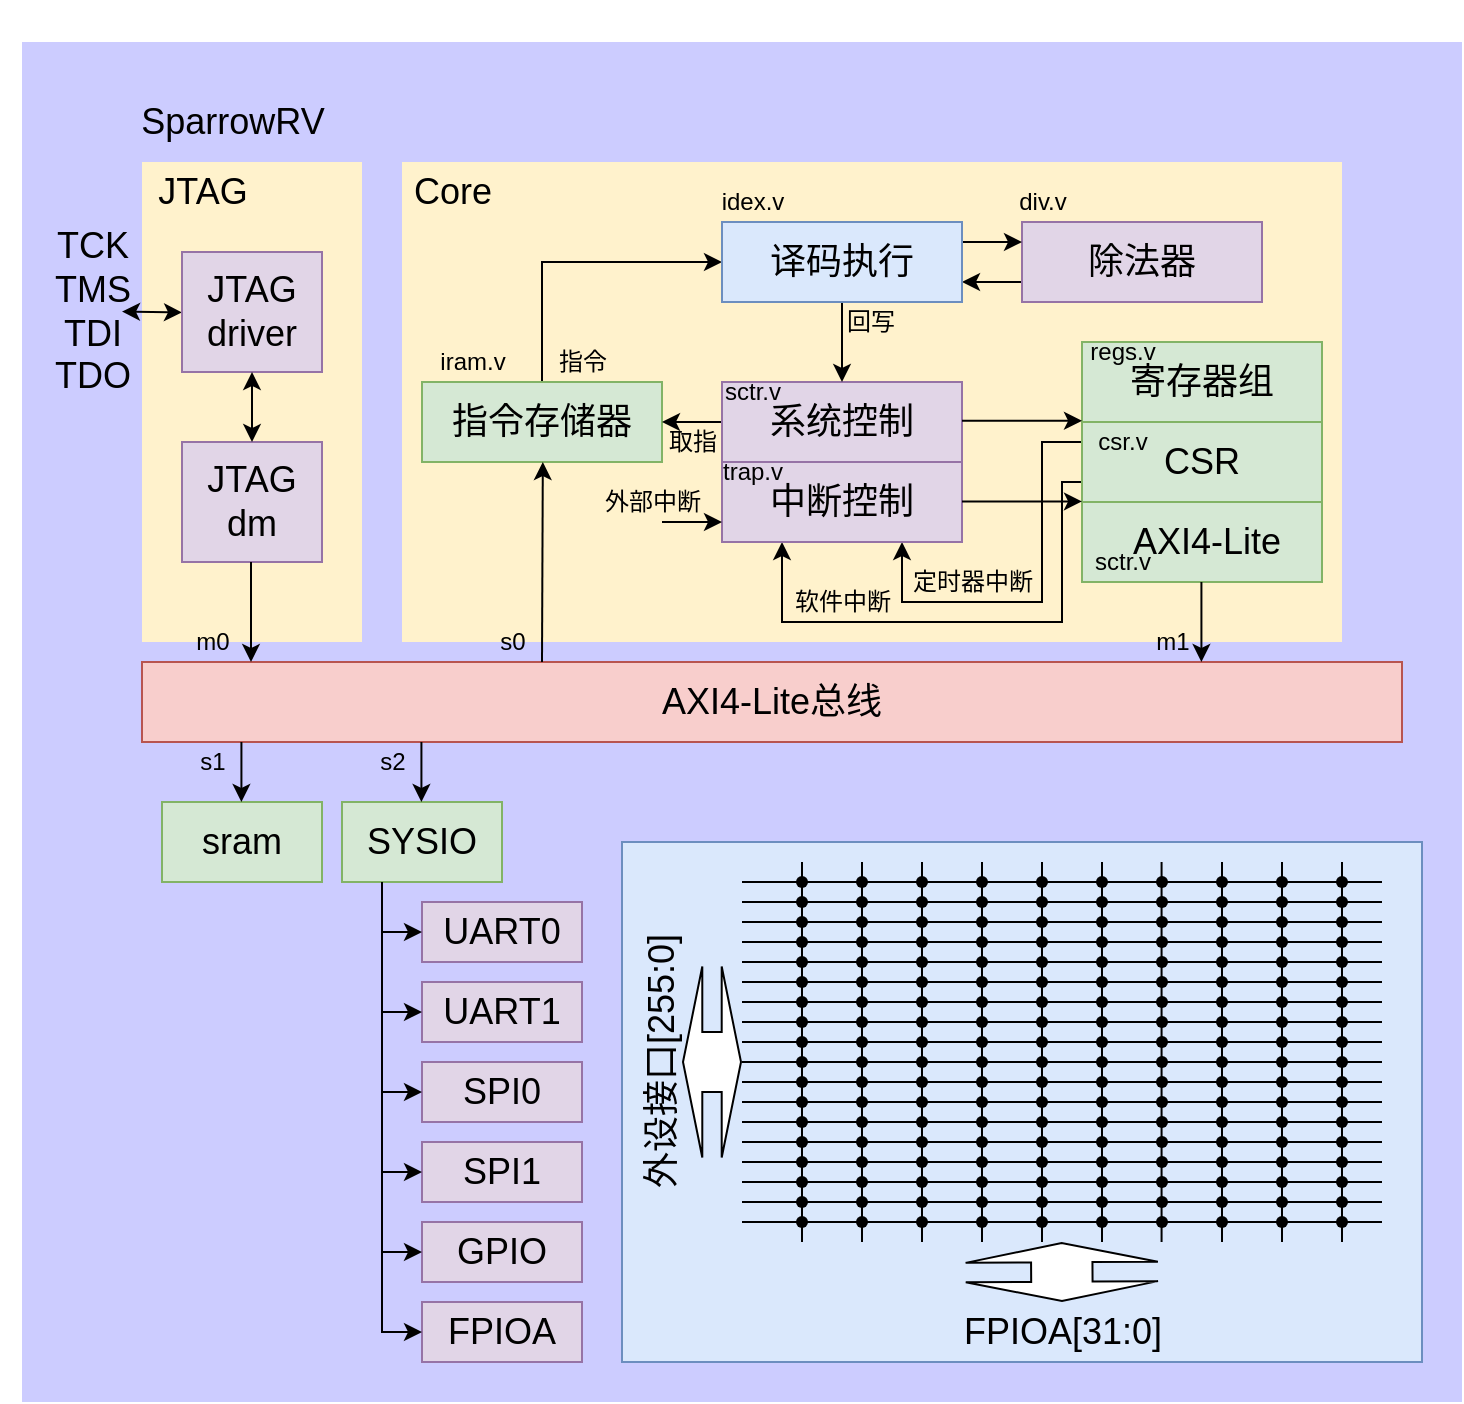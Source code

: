 <mxfile version="18.0.6" type="device"><diagram id="YtvwvDAg_z0UyHSXU93h" name="第 1 页"><mxGraphModel dx="1298" dy="811" grid="1" gridSize="10" guides="1" tooltips="1" connect="1" arrows="1" fold="1" page="1" pageScale="1" pageWidth="827" pageHeight="1169" math="0" shadow="0"><root><mxCell id="0"/><mxCell id="1" parent="0"/><mxCell id="fnTT648huVd-Vv2K7uz5-49" value="" style="rounded=0;whiteSpace=wrap;html=1;fontSize=12;fillColor=#CCCCFF;strokeColor=none;" parent="1" vertex="1"><mxGeometry x="10" y="20" width="720" height="680" as="geometry"/></mxCell><mxCell id="fnTT648huVd-Vv2K7uz5-1" value="" style="rounded=0;whiteSpace=wrap;html=1;fontSize=18;fillColor=#FFF2CC;strokeColor=none;" parent="1" vertex="1"><mxGeometry x="200" y="80" width="470" height="240" as="geometry"/></mxCell><mxCell id="fnTT648huVd-Vv2K7uz5-2" value="SparrowRV" style="text;html=1;align=center;verticalAlign=middle;resizable=0;points=[];autosize=1;strokeColor=none;fillColor=none;fontSize=18;" parent="1" vertex="1"><mxGeometry x="60" y="45" width="110" height="30" as="geometry"/></mxCell><mxCell id="fnTT648huVd-Vv2K7uz5-4" value="寄存器组" style="whiteSpace=wrap;html=1;fontSize=18;fillColor=#d5e8d4;strokeColor=#82b366;" parent="1" vertex="1"><mxGeometry x="540" y="170" width="120" height="40" as="geometry"/></mxCell><mxCell id="fnTT648huVd-Vv2K7uz5-32" style="edgeStyle=orthogonalEdgeStyle;rounded=0;orthogonalLoop=1;jettySize=auto;html=1;entryX=0.75;entryY=1;entryDx=0;entryDy=0;fontSize=18;exitX=0;exitY=0.25;exitDx=0;exitDy=0;" parent="1" source="fnTT648huVd-Vv2K7uz5-5" target="fnTT648huVd-Vv2K7uz5-7" edge="1"><mxGeometry relative="1" as="geometry"><mxPoint x="690" y="250" as="sourcePoint"/><Array as="points"><mxPoint x="520" y="220"/><mxPoint x="520" y="300"/><mxPoint x="450" y="300"/></Array></mxGeometry></mxCell><mxCell id="fnTT648huVd-Vv2K7uz5-33" style="edgeStyle=orthogonalEdgeStyle;rounded=0;orthogonalLoop=1;jettySize=auto;html=1;exitX=0;exitY=0.75;exitDx=0;exitDy=0;entryX=0.25;entryY=1;entryDx=0;entryDy=0;fontSize=18;" parent="1" source="fnTT648huVd-Vv2K7uz5-5" target="fnTT648huVd-Vv2K7uz5-7" edge="1"><mxGeometry relative="1" as="geometry"><Array as="points"><mxPoint x="530" y="240"/><mxPoint x="530" y="310"/><mxPoint x="390" y="310"/></Array></mxGeometry></mxCell><mxCell id="fnTT648huVd-Vv2K7uz5-5" value="CSR" style="whiteSpace=wrap;html=1;fontSize=18;fillColor=#d5e8d4;strokeColor=#82b366;" parent="1" vertex="1"><mxGeometry x="540" y="210" width="120" height="40" as="geometry"/></mxCell><mxCell id="fnTT648huVd-Vv2K7uz5-17" style="edgeStyle=orthogonalEdgeStyle;rounded=0;orthogonalLoop=1;jettySize=auto;html=1;exitX=0.5;exitY=0;exitDx=0;exitDy=0;entryX=0;entryY=0.5;entryDx=0;entryDy=0;fontSize=18;" parent="1" source="fnTT648huVd-Vv2K7uz5-6" target="fnTT648huVd-Vv2K7uz5-11" edge="1"><mxGeometry relative="1" as="geometry"/></mxCell><mxCell id="fnTT648huVd-Vv2K7uz5-6" value="指令存储器" style="whiteSpace=wrap;html=1;fontSize=18;fillColor=#d5e8d4;strokeColor=#82b366;" parent="1" vertex="1"><mxGeometry x="210" y="190" width="120" height="40" as="geometry"/></mxCell><mxCell id="fnTT648huVd-Vv2K7uz5-7" value="中断控制" style="whiteSpace=wrap;html=1;fontSize=18;fillColor=#e1d5e7;strokeColor=#9673a6;" parent="1" vertex="1"><mxGeometry x="360" y="230" width="120" height="40" as="geometry"/></mxCell><mxCell id="fnTT648huVd-Vv2K7uz5-14" style="edgeStyle=orthogonalEdgeStyle;rounded=0;orthogonalLoop=1;jettySize=auto;html=1;exitX=0;exitY=0.5;exitDx=0;exitDy=0;entryX=1;entryY=0.5;entryDx=0;entryDy=0;fontSize=18;" parent="1" source="fnTT648huVd-Vv2K7uz5-9" target="fnTT648huVd-Vv2K7uz5-6" edge="1"><mxGeometry relative="1" as="geometry"/></mxCell><mxCell id="fnTT648huVd-Vv2K7uz5-9" value="系统控制" style="whiteSpace=wrap;html=1;fontSize=18;fillColor=#e1d5e7;strokeColor=#9673a6;" parent="1" vertex="1"><mxGeometry x="360" y="190" width="120" height="40" as="geometry"/></mxCell><mxCell id="fnTT648huVd-Vv2K7uz5-20" style="edgeStyle=orthogonalEdgeStyle;rounded=0;orthogonalLoop=1;jettySize=auto;html=1;exitX=0;exitY=0.75;exitDx=0;exitDy=0;entryX=1;entryY=0.75;entryDx=0;entryDy=0;fontSize=18;" parent="1" source="fnTT648huVd-Vv2K7uz5-10" target="fnTT648huVd-Vv2K7uz5-11" edge="1"><mxGeometry relative="1" as="geometry"/></mxCell><mxCell id="fnTT648huVd-Vv2K7uz5-10" value="除法器" style="whiteSpace=wrap;html=1;fontSize=18;fillColor=#e1d5e7;strokeColor=#9673a6;" parent="1" vertex="1"><mxGeometry x="510" y="110" width="120" height="40" as="geometry"/></mxCell><mxCell id="fnTT648huVd-Vv2K7uz5-19" style="edgeStyle=orthogonalEdgeStyle;rounded=0;orthogonalLoop=1;jettySize=auto;html=1;exitX=1;exitY=0.25;exitDx=0;exitDy=0;entryX=0;entryY=0.25;entryDx=0;entryDy=0;fontSize=18;" parent="1" source="fnTT648huVd-Vv2K7uz5-11" target="fnTT648huVd-Vv2K7uz5-10" edge="1"><mxGeometry relative="1" as="geometry"/></mxCell><mxCell id="fnTT648huVd-Vv2K7uz5-29" style="edgeStyle=orthogonalEdgeStyle;rounded=0;orthogonalLoop=1;jettySize=auto;html=1;exitX=0.5;exitY=1;exitDx=0;exitDy=0;entryX=0.5;entryY=0;entryDx=0;entryDy=0;fontSize=18;" parent="1" source="fnTT648huVd-Vv2K7uz5-11" target="fnTT648huVd-Vv2K7uz5-9" edge="1"><mxGeometry relative="1" as="geometry"/></mxCell><mxCell id="fnTT648huVd-Vv2K7uz5-11" value="译码执行" style="whiteSpace=wrap;html=1;fontSize=18;fillColor=#dae8fc;strokeColor=#6c8ebf;" parent="1" vertex="1"><mxGeometry x="360" y="110" width="120" height="40" as="geometry"/></mxCell><mxCell id="fnTT648huVd-Vv2K7uz5-12" value="&amp;nbsp;AXI4-Lite" style="whiteSpace=wrap;html=1;fontSize=18;fillColor=#d5e8d4;strokeColor=#82b366;" parent="1" vertex="1"><mxGeometry x="540" y="250" width="120" height="40" as="geometry"/></mxCell><mxCell id="fnTT648huVd-Vv2K7uz5-16" style="edgeStyle=orthogonalEdgeStyle;rounded=0;orthogonalLoop=1;jettySize=auto;html=1;fontSize=18;" parent="1" edge="1"><mxGeometry relative="1" as="geometry"><mxPoint x="480" y="209.43" as="sourcePoint"/><mxPoint x="540" y="209.43" as="targetPoint"/></mxGeometry></mxCell><mxCell id="fnTT648huVd-Vv2K7uz5-22" value="Core" style="text;html=1;align=center;verticalAlign=middle;resizable=0;points=[];autosize=1;strokeColor=none;fillColor=none;fontSize=18;" parent="1" vertex="1"><mxGeometry x="200" y="80" width="50" height="30" as="geometry"/></mxCell><mxCell id="fnTT648huVd-Vv2K7uz5-23" value="AXI4-Lite总线" style="whiteSpace=wrap;html=1;fontSize=18;fillColor=#f8cecc;strokeColor=#b85450;" parent="1" vertex="1"><mxGeometry x="70" y="330" width="630" height="40" as="geometry"/></mxCell><mxCell id="fnTT648huVd-Vv2K7uz5-25" value="" style="endArrow=classic;html=1;rounded=0;fontSize=18;" parent="1" edge="1"><mxGeometry width="50" height="50" relative="1" as="geometry"><mxPoint x="270" y="330" as="sourcePoint"/><mxPoint x="270.41" y="230" as="targetPoint"/></mxGeometry></mxCell><mxCell id="fnTT648huVd-Vv2K7uz5-30" value="" style="endArrow=classic;html=1;rounded=0;fontSize=18;" parent="1" edge="1"><mxGeometry width="50" height="50" relative="1" as="geometry"><mxPoint x="330" y="260" as="sourcePoint"/><mxPoint x="360" y="260" as="targetPoint"/></mxGeometry></mxCell><mxCell id="fnTT648huVd-Vv2K7uz5-31" value="外部中断" style="text;html=1;align=center;verticalAlign=middle;resizable=0;points=[];autosize=1;strokeColor=none;fillColor=none;fontSize=12;" parent="1" vertex="1"><mxGeometry x="295" y="240" width="60" height="20" as="geometry"/></mxCell><mxCell id="fnTT648huVd-Vv2K7uz5-34" value="定时器中断" style="text;html=1;align=center;verticalAlign=middle;resizable=0;points=[];autosize=1;strokeColor=none;fillColor=none;fontSize=12;" parent="1" vertex="1"><mxGeometry x="445" y="280" width="80" height="20" as="geometry"/></mxCell><mxCell id="fnTT648huVd-Vv2K7uz5-35" value="软件中断" style="text;html=1;align=center;verticalAlign=middle;resizable=0;points=[];autosize=1;strokeColor=none;fillColor=none;fontSize=12;" parent="1" vertex="1"><mxGeometry x="390" y="290" width="60" height="20" as="geometry"/></mxCell><mxCell id="fnTT648huVd-Vv2K7uz5-36" value="回写" style="text;html=1;align=center;verticalAlign=middle;resizable=0;points=[];autosize=1;strokeColor=none;fillColor=none;fontSize=12;" parent="1" vertex="1"><mxGeometry x="414" y="150" width="40" height="20" as="geometry"/></mxCell><mxCell id="fnTT648huVd-Vv2K7uz5-37" value="取指" style="text;html=1;align=center;verticalAlign=middle;resizable=0;points=[];autosize=1;strokeColor=none;fillColor=none;fontSize=12;" parent="1" vertex="1"><mxGeometry x="325" y="210" width="40" height="20" as="geometry"/></mxCell><mxCell id="fnTT648huVd-Vv2K7uz5-38" value="指令" style="text;html=1;align=center;verticalAlign=middle;resizable=0;points=[];autosize=1;strokeColor=none;fillColor=none;fontSize=12;" parent="1" vertex="1"><mxGeometry x="270" y="170" width="40" height="20" as="geometry"/></mxCell><mxCell id="fnTT648huVd-Vv2K7uz5-39" value="idex.v" style="text;html=1;align=center;verticalAlign=middle;resizable=0;points=[];autosize=1;strokeColor=none;fillColor=none;fontSize=12;" parent="1" vertex="1"><mxGeometry x="350" y="90" width="50" height="20" as="geometry"/></mxCell><mxCell id="fnTT648huVd-Vv2K7uz5-40" value="iram.v" style="text;html=1;align=center;verticalAlign=middle;resizable=0;points=[];autosize=1;strokeColor=none;fillColor=none;fontSize=12;" parent="1" vertex="1"><mxGeometry x="210" y="170" width="50" height="20" as="geometry"/></mxCell><mxCell id="fnTT648huVd-Vv2K7uz5-41" value="regs.v" style="text;html=1;align=center;verticalAlign=middle;resizable=0;points=[];autosize=1;strokeColor=none;fillColor=none;fontSize=12;" parent="1" vertex="1"><mxGeometry x="535" y="165" width="50" height="20" as="geometry"/></mxCell><mxCell id="fnTT648huVd-Vv2K7uz5-42" value="csr.v" style="text;html=1;align=center;verticalAlign=middle;resizable=0;points=[];autosize=1;strokeColor=none;fillColor=none;fontSize=12;" parent="1" vertex="1"><mxGeometry x="540" y="210" width="40" height="20" as="geometry"/></mxCell><mxCell id="fnTT648huVd-Vv2K7uz5-43" value="div.v" style="text;html=1;align=center;verticalAlign=middle;resizable=0;points=[];autosize=1;strokeColor=none;fillColor=none;fontSize=12;" parent="1" vertex="1"><mxGeometry x="500" y="90" width="40" height="20" as="geometry"/></mxCell><mxCell id="fnTT648huVd-Vv2K7uz5-44" value="trap.v" style="text;html=1;align=center;verticalAlign=middle;resizable=0;points=[];autosize=1;strokeColor=none;fillColor=none;fontSize=12;" parent="1" vertex="1"><mxGeometry x="350" y="225" width="50" height="20" as="geometry"/></mxCell><mxCell id="fnTT648huVd-Vv2K7uz5-45" value="sctr.v" style="text;html=1;align=center;verticalAlign=middle;resizable=0;points=[];autosize=1;strokeColor=none;fillColor=none;fontSize=12;" parent="1" vertex="1"><mxGeometry x="355" y="185" width="40" height="20" as="geometry"/></mxCell><mxCell id="fnTT648huVd-Vv2K7uz5-46" value="sctr.v" style="text;html=1;align=center;verticalAlign=middle;resizable=0;points=[];autosize=1;strokeColor=none;fillColor=none;fontSize=12;" parent="1" vertex="1"><mxGeometry x="540" y="270" width="40" height="20" as="geometry"/></mxCell><mxCell id="fnTT648huVd-Vv2K7uz5-47" value="" style="endArrow=classic;html=1;rounded=0;fontSize=12;" parent="1" edge="1"><mxGeometry width="50" height="50" relative="1" as="geometry"><mxPoint x="599.71" y="290" as="sourcePoint"/><mxPoint x="599.71" y="330" as="targetPoint"/></mxGeometry></mxCell><mxCell id="fnTT648huVd-Vv2K7uz5-48" style="edgeStyle=orthogonalEdgeStyle;rounded=0;orthogonalLoop=1;jettySize=auto;html=1;fontSize=18;" parent="1" edge="1"><mxGeometry relative="1" as="geometry"><mxPoint x="480" y="249.71" as="sourcePoint"/><mxPoint x="540" y="249.71" as="targetPoint"/></mxGeometry></mxCell><mxCell id="7fEPQLtVvVZI3Jp87rCF-2" value="s0" style="text;html=1;align=center;verticalAlign=middle;resizable=0;points=[];autosize=1;strokeColor=none;fillColor=none;" parent="1" vertex="1"><mxGeometry x="240" y="310" width="30" height="20" as="geometry"/></mxCell><mxCell id="7fEPQLtVvVZI3Jp87rCF-3" value="sram" style="rounded=0;whiteSpace=wrap;html=1;fillColor=#d5e8d4;strokeColor=#82b366;fontSize=18;" parent="1" vertex="1"><mxGeometry x="80" y="400" width="80" height="40" as="geometry"/></mxCell><mxCell id="7fEPQLtVvVZI3Jp87rCF-5" value="m1" style="text;html=1;align=center;verticalAlign=middle;resizable=0;points=[];autosize=1;strokeColor=none;fillColor=none;" parent="1" vertex="1"><mxGeometry x="570" y="310" width="30" height="20" as="geometry"/></mxCell><mxCell id="7fEPQLtVvVZI3Jp87rCF-6" value="" style="endArrow=classic;html=1;rounded=0;fontSize=18;" parent="1" edge="1"><mxGeometry width="50" height="50" relative="1" as="geometry"><mxPoint x="119.71" y="370" as="sourcePoint"/><mxPoint x="119.71" y="400" as="targetPoint"/></mxGeometry></mxCell><mxCell id="7fEPQLtVvVZI3Jp87rCF-7" value="s1" style="text;html=1;align=center;verticalAlign=middle;resizable=0;points=[];autosize=1;strokeColor=none;fillColor=none;" parent="1" vertex="1"><mxGeometry x="90" y="370" width="30" height="20" as="geometry"/></mxCell><mxCell id="5PVUyWgcljiSsWFN9Bbb-1" value="" style="rounded=0;whiteSpace=wrap;html=1;fillColor=#fff2cc;strokeColor=none;" parent="1" vertex="1"><mxGeometry x="70" y="80" width="110" height="240" as="geometry"/></mxCell><mxCell id="5PVUyWgcljiSsWFN9Bbb-2" value="JTAG" style="text;html=1;align=center;verticalAlign=middle;resizable=0;points=[];autosize=1;strokeColor=none;fillColor=none;fontSize=18;" parent="1" vertex="1"><mxGeometry x="70" y="80" width="60" height="30" as="geometry"/></mxCell><mxCell id="5PVUyWgcljiSsWFN9Bbb-3" value="" style="endArrow=classic;startArrow=classic;html=1;rounded=0;fontSize=18;" parent="1" edge="1"><mxGeometry width="50" height="50" relative="1" as="geometry"><mxPoint x="90" y="155.25" as="sourcePoint"/><mxPoint x="60" y="154.75" as="targetPoint"/></mxGeometry></mxCell><mxCell id="5PVUyWgcljiSsWFN9Bbb-4" value="TCK&lt;br&gt;TMS&lt;br&gt;TDI&lt;br&gt;TDO" style="text;html=1;align=center;verticalAlign=middle;resizable=0;points=[];autosize=1;strokeColor=none;fillColor=none;fontSize=18;" parent="1" vertex="1"><mxGeometry x="20" y="110" width="50" height="90" as="geometry"/></mxCell><mxCell id="5PVUyWgcljiSsWFN9Bbb-6" value="JTAG&lt;br&gt;driver" style="whiteSpace=wrap;html=1;fontSize=18;fillColor=#e1d5e7;strokeColor=#9673a6;" parent="1" vertex="1"><mxGeometry x="90" y="125" width="70" height="60" as="geometry"/></mxCell><mxCell id="5PVUyWgcljiSsWFN9Bbb-7" value="JTAG&lt;br&gt;dm" style="whiteSpace=wrap;html=1;fontSize=18;fillColor=#e1d5e7;strokeColor=#9673a6;" parent="1" vertex="1"><mxGeometry x="90" y="220" width="70" height="60" as="geometry"/></mxCell><mxCell id="5PVUyWgcljiSsWFN9Bbb-9" value="" style="endArrow=classic;startArrow=classic;html=1;rounded=0;fontSize=18;exitX=0.5;exitY=0;exitDx=0;exitDy=0;entryX=0.5;entryY=1;entryDx=0;entryDy=0;" parent="1" source="5PVUyWgcljiSsWFN9Bbb-7" target="5PVUyWgcljiSsWFN9Bbb-6" edge="1"><mxGeometry width="50" height="50" relative="1" as="geometry"><mxPoint x="240" y="230" as="sourcePoint"/><mxPoint x="290" y="180" as="targetPoint"/></mxGeometry></mxCell><mxCell id="5PVUyWgcljiSsWFN9Bbb-11" value="" style="endArrow=classic;html=1;rounded=0;fontSize=18;" parent="1" edge="1"><mxGeometry width="50" height="50" relative="1" as="geometry"><mxPoint x="124.5" y="280" as="sourcePoint"/><mxPoint x="124.5" y="330" as="targetPoint"/></mxGeometry></mxCell><mxCell id="5PVUyWgcljiSsWFN9Bbb-12" value="m0" style="text;html=1;align=center;verticalAlign=middle;resizable=0;points=[];autosize=1;strokeColor=none;fillColor=none;" parent="1" vertex="1"><mxGeometry x="90" y="310" width="30" height="20" as="geometry"/></mxCell><mxCell id="5KBrY6xA4ZVr-Tp9wD6R-1" value="SYSIO" style="whiteSpace=wrap;html=1;fillColor=#d5e8d4;strokeColor=#82b366;fontSize=18;" parent="1" vertex="1"><mxGeometry x="170" y="400" width="80" height="40" as="geometry"/></mxCell><mxCell id="5KBrY6xA4ZVr-Tp9wD6R-2" value="s2" style="text;html=1;align=center;verticalAlign=middle;resizable=0;points=[];autosize=1;strokeColor=none;fillColor=none;" parent="1" vertex="1"><mxGeometry x="180" y="370" width="30" height="20" as="geometry"/></mxCell><mxCell id="5KBrY6xA4ZVr-Tp9wD6R-3" value="" style="endArrow=classic;html=1;rounded=0;fontSize=18;" parent="1" edge="1"><mxGeometry width="50" height="50" relative="1" as="geometry"><mxPoint x="209.71" y="370" as="sourcePoint"/><mxPoint x="209.71" y="400" as="targetPoint"/></mxGeometry></mxCell><mxCell id="5KBrY6xA4ZVr-Tp9wD6R-4" value="UART0" style="whiteSpace=wrap;html=1;fontSize=18;fillColor=#e1d5e7;strokeColor=#9673a6;" parent="1" vertex="1"><mxGeometry x="210" y="450" width="80" height="30" as="geometry"/></mxCell><mxCell id="5KBrY6xA4ZVr-Tp9wD6R-5" value="UART1" style="whiteSpace=wrap;html=1;fontSize=18;fillColor=#e1d5e7;strokeColor=#9673a6;" parent="1" vertex="1"><mxGeometry x="210" y="490" width="80" height="30" as="geometry"/></mxCell><mxCell id="5KBrY6xA4ZVr-Tp9wD6R-6" value="SPI0" style="whiteSpace=wrap;html=1;fontSize=18;fillColor=#e1d5e7;strokeColor=#9673a6;" parent="1" vertex="1"><mxGeometry x="210" y="530" width="80" height="30" as="geometry"/></mxCell><mxCell id="5KBrY6xA4ZVr-Tp9wD6R-7" value="SPI1" style="whiteSpace=wrap;html=1;fontSize=18;fillColor=#e1d5e7;strokeColor=#9673a6;" parent="1" vertex="1"><mxGeometry x="210" y="570" width="80" height="30" as="geometry"/></mxCell><mxCell id="fI04mP7KW4eWOJATlN5C-1" value="FPIOA" style="whiteSpace=wrap;html=1;fontSize=18;fillColor=#e1d5e7;strokeColor=#9673a6;" vertex="1" parent="1"><mxGeometry x="210" y="650" width="80" height="30" as="geometry"/></mxCell><mxCell id="fI04mP7KW4eWOJATlN5C-10" value="GPIO" style="whiteSpace=wrap;html=1;fontSize=18;fillColor=#e1d5e7;strokeColor=#9673a6;" vertex="1" parent="1"><mxGeometry x="210" y="610" width="80" height="30" as="geometry"/></mxCell><mxCell id="fI04mP7KW4eWOJATlN5C-5" style="edgeStyle=orthogonalEdgeStyle;rounded=0;orthogonalLoop=1;jettySize=auto;html=1;exitX=0.25;exitY=1;exitDx=0;exitDy=0;entryX=0;entryY=0.5;entryDx=0;entryDy=0;" edge="1" parent="1" source="5KBrY6xA4ZVr-Tp9wD6R-1" target="5KBrY6xA4ZVr-Tp9wD6R-4"><mxGeometry relative="1" as="geometry"><Array as="points"><mxPoint x="190" y="465"/></Array></mxGeometry></mxCell><mxCell id="fI04mP7KW4eWOJATlN5C-6" style="edgeStyle=orthogonalEdgeStyle;rounded=0;orthogonalLoop=1;jettySize=auto;html=1;exitX=0.25;exitY=1;exitDx=0;exitDy=0;entryX=0;entryY=0.5;entryDx=0;entryDy=0;" edge="1" parent="1" source="5KBrY6xA4ZVr-Tp9wD6R-1" target="5KBrY6xA4ZVr-Tp9wD6R-5"><mxGeometry relative="1" as="geometry"/></mxCell><mxCell id="fI04mP7KW4eWOJATlN5C-7" style="edgeStyle=orthogonalEdgeStyle;rounded=0;orthogonalLoop=1;jettySize=auto;html=1;exitX=0.25;exitY=1;exitDx=0;exitDy=0;entryX=0;entryY=0.5;entryDx=0;entryDy=0;" edge="1" parent="1" source="5KBrY6xA4ZVr-Tp9wD6R-1" target="5KBrY6xA4ZVr-Tp9wD6R-6"><mxGeometry relative="1" as="geometry"/></mxCell><mxCell id="fI04mP7KW4eWOJATlN5C-8" style="edgeStyle=orthogonalEdgeStyle;rounded=0;orthogonalLoop=1;jettySize=auto;html=1;exitX=0.25;exitY=1;exitDx=0;exitDy=0;entryX=0;entryY=0.5;entryDx=0;entryDy=0;" edge="1" parent="1" source="5KBrY6xA4ZVr-Tp9wD6R-1" target="5KBrY6xA4ZVr-Tp9wD6R-7"><mxGeometry relative="1" as="geometry"/></mxCell><mxCell id="fI04mP7KW4eWOJATlN5C-11" style="edgeStyle=orthogonalEdgeStyle;rounded=0;orthogonalLoop=1;jettySize=auto;html=1;exitX=0.25;exitY=1;exitDx=0;exitDy=0;entryX=0;entryY=0.5;entryDx=0;entryDy=0;" edge="1" parent="1" source="5KBrY6xA4ZVr-Tp9wD6R-1" target="fI04mP7KW4eWOJATlN5C-10"><mxGeometry relative="1" as="geometry"/></mxCell><mxCell id="fI04mP7KW4eWOJATlN5C-9" style="edgeStyle=orthogonalEdgeStyle;rounded=0;orthogonalLoop=1;jettySize=auto;html=1;exitX=0.25;exitY=1;exitDx=0;exitDy=0;entryX=0;entryY=0.5;entryDx=0;entryDy=0;" edge="1" parent="1" source="5KBrY6xA4ZVr-Tp9wD6R-1" target="fI04mP7KW4eWOJATlN5C-1"><mxGeometry relative="1" as="geometry"/></mxCell><mxCell id="fI04mP7KW4eWOJATlN5C-49" value="" style="ellipse;whiteSpace=wrap;html=1;aspect=fixed;fontSize=18;" vertex="1" parent="1"><mxGeometry x="NaN" y="NaN" width="NaN" height="20" as="geometry"/></mxCell><mxCell id="fI04mP7KW4eWOJATlN5C-271" value="" style="group" vertex="1" connectable="0" parent="1"><mxGeometry x="310" y="420" width="400" height="260" as="geometry"/></mxCell><mxCell id="fI04mP7KW4eWOJATlN5C-13" value="" style="rounded=0;whiteSpace=wrap;html=1;fontSize=18;fillColor=#dae8fc;strokeColor=#6c8ebf;" vertex="1" parent="fI04mP7KW4eWOJATlN5C-271"><mxGeometry width="400" height="260" as="geometry"/></mxCell><mxCell id="fI04mP7KW4eWOJATlN5C-12" value="FPIOA[31:0]" style="text;html=1;align=center;verticalAlign=middle;resizable=0;points=[];autosize=1;strokeColor=none;fillColor=none;fontSize=18;" vertex="1" parent="fI04mP7KW4eWOJATlN5C-271"><mxGeometry x="165" y="230" width="110" height="30" as="geometry"/></mxCell><mxCell id="fI04mP7KW4eWOJATlN5C-15" value="" style="shape=flexArrow;endArrow=classic;startArrow=classic;html=1;rounded=0;fontSize=18;fillColor=default;startWidth=64.444;startSize=2.883;endWidth=64.444;endSize=2.883;width=30.69;" edge="1" parent="fI04mP7KW4eWOJATlN5C-271"><mxGeometry width="100" height="100" relative="1" as="geometry"><mxPoint x="220" y="230" as="sourcePoint"/><mxPoint x="219.82" y="200" as="targetPoint"/></mxGeometry></mxCell><mxCell id="fI04mP7KW4eWOJATlN5C-16" value="" style="endArrow=none;html=1;rounded=0;fontSize=18;fillColor=default;" edge="1" parent="fI04mP7KW4eWOJATlN5C-271"><mxGeometry width="50" height="50" relative="1" as="geometry"><mxPoint x="60" y="190" as="sourcePoint"/><mxPoint x="380" y="190" as="targetPoint"/></mxGeometry></mxCell><mxCell id="fI04mP7KW4eWOJATlN5C-17" value="" style="endArrow=none;html=1;rounded=0;fontSize=18;fillColor=default;" edge="1" parent="fI04mP7KW4eWOJATlN5C-271"><mxGeometry width="50" height="50" relative="1" as="geometry"><mxPoint x="60" y="180" as="sourcePoint"/><mxPoint x="380" y="180" as="targetPoint"/></mxGeometry></mxCell><mxCell id="fI04mP7KW4eWOJATlN5C-20" value="" style="endArrow=none;html=1;rounded=0;fontSize=18;fillColor=default;" edge="1" parent="fI04mP7KW4eWOJATlN5C-271"><mxGeometry width="50" height="50" relative="1" as="geometry"><mxPoint x="60" y="170" as="sourcePoint"/><mxPoint x="380" y="170" as="targetPoint"/></mxGeometry></mxCell><mxCell id="fI04mP7KW4eWOJATlN5C-21" value="" style="endArrow=none;html=1;rounded=0;fontSize=18;fillColor=default;" edge="1" parent="fI04mP7KW4eWOJATlN5C-271"><mxGeometry width="50" height="50" relative="1" as="geometry"><mxPoint x="90" y="200" as="sourcePoint"/><mxPoint x="90" y="10" as="targetPoint"/></mxGeometry></mxCell><mxCell id="fI04mP7KW4eWOJATlN5C-23" value="" style="endArrow=none;html=1;rounded=0;fontSize=18;fillColor=default;" edge="1" parent="fI04mP7KW4eWOJATlN5C-271"><mxGeometry width="50" height="50" relative="1" as="geometry"><mxPoint x="300" y="200" as="sourcePoint"/><mxPoint x="300" y="10" as="targetPoint"/></mxGeometry></mxCell><mxCell id="fI04mP7KW4eWOJATlN5C-24" value="" style="endArrow=none;html=1;rounded=0;fontSize=18;fillColor=default;" edge="1" parent="fI04mP7KW4eWOJATlN5C-271"><mxGeometry width="50" height="50" relative="1" as="geometry"><mxPoint x="330" y="200" as="sourcePoint"/><mxPoint x="330" y="10" as="targetPoint"/></mxGeometry></mxCell><mxCell id="fI04mP7KW4eWOJATlN5C-25" value="" style="endArrow=none;html=1;rounded=0;fontSize=18;fillColor=default;" edge="1" parent="fI04mP7KW4eWOJATlN5C-271"><mxGeometry width="50" height="50" relative="1" as="geometry"><mxPoint x="360" y="200" as="sourcePoint"/><mxPoint x="360" y="10" as="targetPoint"/></mxGeometry></mxCell><mxCell id="fI04mP7KW4eWOJATlN5C-26" value="" style="endArrow=none;html=1;rounded=0;fontSize=18;fillColor=default;" edge="1" parent="fI04mP7KW4eWOJATlN5C-271"><mxGeometry width="50" height="50" relative="1" as="geometry"><mxPoint x="150" y="200" as="sourcePoint"/><mxPoint x="150" y="10" as="targetPoint"/></mxGeometry></mxCell><mxCell id="fI04mP7KW4eWOJATlN5C-27" value="" style="endArrow=none;html=1;rounded=0;fontSize=18;fillColor=default;" edge="1" parent="fI04mP7KW4eWOJATlN5C-271"><mxGeometry width="50" height="50" relative="1" as="geometry"><mxPoint x="180" y="200" as="sourcePoint"/><mxPoint x="180" y="10" as="targetPoint"/></mxGeometry></mxCell><mxCell id="fI04mP7KW4eWOJATlN5C-28" value="" style="endArrow=none;html=1;rounded=0;fontSize=18;fillColor=default;" edge="1" parent="fI04mP7KW4eWOJATlN5C-271"><mxGeometry width="50" height="50" relative="1" as="geometry"><mxPoint x="210" y="200" as="sourcePoint"/><mxPoint x="210" y="10" as="targetPoint"/></mxGeometry></mxCell><mxCell id="fI04mP7KW4eWOJATlN5C-29" value="" style="endArrow=none;html=1;rounded=0;fontSize=18;fillColor=default;" edge="1" parent="fI04mP7KW4eWOJATlN5C-271"><mxGeometry width="50" height="50" relative="1" as="geometry"><mxPoint x="240" y="200" as="sourcePoint"/><mxPoint x="240" y="10" as="targetPoint"/></mxGeometry></mxCell><mxCell id="fI04mP7KW4eWOJATlN5C-30" value="" style="endArrow=none;html=1;rounded=0;fontSize=18;fillColor=default;" edge="1" parent="fI04mP7KW4eWOJATlN5C-271"><mxGeometry width="50" height="50" relative="1" as="geometry"><mxPoint x="269.79" y="200" as="sourcePoint"/><mxPoint x="269.79" y="10" as="targetPoint"/></mxGeometry></mxCell><mxCell id="fI04mP7KW4eWOJATlN5C-31" value="" style="endArrow=none;html=1;rounded=0;fontSize=18;fillColor=default;" edge="1" parent="fI04mP7KW4eWOJATlN5C-271"><mxGeometry width="50" height="50" relative="1" as="geometry"><mxPoint x="120" y="200" as="sourcePoint"/><mxPoint x="120" y="10" as="targetPoint"/></mxGeometry></mxCell><mxCell id="fI04mP7KW4eWOJATlN5C-32" value="" style="endArrow=none;html=1;rounded=0;fontSize=18;fillColor=default;" edge="1" parent="fI04mP7KW4eWOJATlN5C-271"><mxGeometry width="50" height="50" relative="1" as="geometry"><mxPoint x="60" y="160" as="sourcePoint"/><mxPoint x="380" y="160" as="targetPoint"/></mxGeometry></mxCell><mxCell id="fI04mP7KW4eWOJATlN5C-33" value="" style="endArrow=none;html=1;rounded=0;fontSize=18;fillColor=default;" edge="1" parent="fI04mP7KW4eWOJATlN5C-271"><mxGeometry width="50" height="50" relative="1" as="geometry"><mxPoint x="60" y="150" as="sourcePoint"/><mxPoint x="380" y="150" as="targetPoint"/></mxGeometry></mxCell><mxCell id="fI04mP7KW4eWOJATlN5C-34" value="" style="endArrow=none;html=1;rounded=0;fontSize=18;fillColor=default;" edge="1" parent="fI04mP7KW4eWOJATlN5C-271"><mxGeometry width="50" height="50" relative="1" as="geometry"><mxPoint x="60" y="140" as="sourcePoint"/><mxPoint x="380" y="140" as="targetPoint"/></mxGeometry></mxCell><mxCell id="fI04mP7KW4eWOJATlN5C-35" value="" style="endArrow=none;html=1;rounded=0;fontSize=18;fillColor=default;" edge="1" parent="fI04mP7KW4eWOJATlN5C-271"><mxGeometry width="50" height="50" relative="1" as="geometry"><mxPoint x="60" y="130" as="sourcePoint"/><mxPoint x="380" y="130" as="targetPoint"/></mxGeometry></mxCell><mxCell id="fI04mP7KW4eWOJATlN5C-36" value="" style="endArrow=none;html=1;rounded=0;fontSize=18;fillColor=default;" edge="1" parent="fI04mP7KW4eWOJATlN5C-271"><mxGeometry width="50" height="50" relative="1" as="geometry"><mxPoint x="60" y="120" as="sourcePoint"/><mxPoint x="380" y="120" as="targetPoint"/></mxGeometry></mxCell><mxCell id="fI04mP7KW4eWOJATlN5C-37" value="" style="endArrow=none;html=1;rounded=0;fontSize=18;fillColor=default;" edge="1" parent="fI04mP7KW4eWOJATlN5C-271"><mxGeometry width="50" height="50" relative="1" as="geometry"><mxPoint x="60" y="110" as="sourcePoint"/><mxPoint x="380" y="110" as="targetPoint"/></mxGeometry></mxCell><mxCell id="fI04mP7KW4eWOJATlN5C-38" value="" style="endArrow=none;html=1;rounded=0;fontSize=18;fillColor=default;" edge="1" parent="fI04mP7KW4eWOJATlN5C-271"><mxGeometry width="50" height="50" relative="1" as="geometry"><mxPoint x="60" y="100" as="sourcePoint"/><mxPoint x="380" y="100" as="targetPoint"/></mxGeometry></mxCell><mxCell id="fI04mP7KW4eWOJATlN5C-39" value="" style="endArrow=none;html=1;rounded=0;fontSize=18;fillColor=default;" edge="1" parent="fI04mP7KW4eWOJATlN5C-271"><mxGeometry width="50" height="50" relative="1" as="geometry"><mxPoint x="60" y="90" as="sourcePoint"/><mxPoint x="380" y="90" as="targetPoint"/></mxGeometry></mxCell><mxCell id="fI04mP7KW4eWOJATlN5C-40" value="" style="endArrow=none;html=1;rounded=0;fontSize=18;fillColor=default;" edge="1" parent="fI04mP7KW4eWOJATlN5C-271"><mxGeometry width="50" height="50" relative="1" as="geometry"><mxPoint x="60" y="80" as="sourcePoint"/><mxPoint x="380" y="80" as="targetPoint"/></mxGeometry></mxCell><mxCell id="fI04mP7KW4eWOJATlN5C-41" value="" style="endArrow=none;html=1;rounded=0;fontSize=18;fillColor=default;" edge="1" parent="fI04mP7KW4eWOJATlN5C-271"><mxGeometry width="50" height="50" relative="1" as="geometry"><mxPoint x="60" y="70" as="sourcePoint"/><mxPoint x="380" y="70" as="targetPoint"/></mxGeometry></mxCell><mxCell id="fI04mP7KW4eWOJATlN5C-42" value="" style="endArrow=none;html=1;rounded=0;fontSize=18;fillColor=default;" edge="1" parent="fI04mP7KW4eWOJATlN5C-271"><mxGeometry width="50" height="50" relative="1" as="geometry"><mxPoint x="60" y="60" as="sourcePoint"/><mxPoint x="380" y="60" as="targetPoint"/></mxGeometry></mxCell><mxCell id="fI04mP7KW4eWOJATlN5C-43" value="" style="endArrow=none;html=1;rounded=0;fontSize=18;fillColor=default;" edge="1" parent="fI04mP7KW4eWOJATlN5C-271"><mxGeometry width="50" height="50" relative="1" as="geometry"><mxPoint x="60" y="50" as="sourcePoint"/><mxPoint x="380" y="50" as="targetPoint"/></mxGeometry></mxCell><mxCell id="fI04mP7KW4eWOJATlN5C-44" value="" style="endArrow=none;html=1;rounded=0;fontSize=18;fillColor=default;" edge="1" parent="fI04mP7KW4eWOJATlN5C-271"><mxGeometry width="50" height="50" relative="1" as="geometry"><mxPoint x="60" y="40" as="sourcePoint"/><mxPoint x="380" y="40" as="targetPoint"/></mxGeometry></mxCell><mxCell id="fI04mP7KW4eWOJATlN5C-45" value="" style="endArrow=none;html=1;rounded=0;fontSize=18;fillColor=default;" edge="1" parent="fI04mP7KW4eWOJATlN5C-271"><mxGeometry width="50" height="50" relative="1" as="geometry"><mxPoint x="60" y="30" as="sourcePoint"/><mxPoint x="380" y="30" as="targetPoint"/></mxGeometry></mxCell><mxCell id="fI04mP7KW4eWOJATlN5C-46" value="" style="endArrow=none;html=1;rounded=0;fontSize=18;fillColor=default;" edge="1" parent="fI04mP7KW4eWOJATlN5C-271"><mxGeometry width="50" height="50" relative="1" as="geometry"><mxPoint x="60" y="20" as="sourcePoint"/><mxPoint x="380" y="20" as="targetPoint"/></mxGeometry></mxCell><mxCell id="fI04mP7KW4eWOJATlN5C-52" value="" style="shape=waypoint;sketch=0;size=6;pointerEvents=1;points=[];fillColor=none;resizable=0;rotatable=0;perimeter=centerPerimeter;snapToPoint=1;fontSize=18;" vertex="1" parent="fI04mP7KW4eWOJATlN5C-271"><mxGeometry x="70" y="140" width="40" height="40" as="geometry"/></mxCell><mxCell id="fI04mP7KW4eWOJATlN5C-53" value="" style="shape=waypoint;sketch=0;size=6;pointerEvents=1;points=[];fillColor=none;resizable=0;rotatable=0;perimeter=centerPerimeter;snapToPoint=1;fontSize=18;" vertex="1" parent="fI04mP7KW4eWOJATlN5C-271"><mxGeometry x="70" y="170" width="40" height="40" as="geometry"/></mxCell><mxCell id="fI04mP7KW4eWOJATlN5C-54" value="" style="shape=waypoint;sketch=0;size=6;pointerEvents=1;points=[];fillColor=none;resizable=0;rotatable=0;perimeter=centerPerimeter;snapToPoint=1;fontSize=18;" vertex="1" parent="fI04mP7KW4eWOJATlN5C-271"><mxGeometry x="70" y="160" width="40" height="40" as="geometry"/></mxCell><mxCell id="fI04mP7KW4eWOJATlN5C-55" value="" style="shape=waypoint;sketch=0;size=6;pointerEvents=1;points=[];fillColor=none;resizable=0;rotatable=0;perimeter=centerPerimeter;snapToPoint=1;fontSize=18;" vertex="1" parent="fI04mP7KW4eWOJATlN5C-271"><mxGeometry x="70" y="150" width="40" height="40" as="geometry"/></mxCell><mxCell id="fI04mP7KW4eWOJATlN5C-56" value="" style="shape=waypoint;sketch=0;size=6;pointerEvents=1;points=[];fillColor=none;resizable=0;rotatable=0;perimeter=centerPerimeter;snapToPoint=1;fontSize=18;" vertex="1" parent="fI04mP7KW4eWOJATlN5C-271"><mxGeometry x="70" y="100" width="40" height="40" as="geometry"/></mxCell><mxCell id="fI04mP7KW4eWOJATlN5C-57" value="" style="shape=waypoint;sketch=0;size=6;pointerEvents=1;points=[];fillColor=none;resizable=0;rotatable=0;perimeter=centerPerimeter;snapToPoint=1;fontSize=18;" vertex="1" parent="fI04mP7KW4eWOJATlN5C-271"><mxGeometry x="70" y="130" width="40" height="40" as="geometry"/></mxCell><mxCell id="fI04mP7KW4eWOJATlN5C-58" value="" style="shape=waypoint;sketch=0;size=6;pointerEvents=1;points=[];fillColor=none;resizable=0;rotatable=0;perimeter=centerPerimeter;snapToPoint=1;fontSize=18;" vertex="1" parent="fI04mP7KW4eWOJATlN5C-271"><mxGeometry x="70" y="120" width="40" height="40" as="geometry"/></mxCell><mxCell id="fI04mP7KW4eWOJATlN5C-59" value="" style="shape=waypoint;sketch=0;size=6;pointerEvents=1;points=[];fillColor=none;resizable=0;rotatable=0;perimeter=centerPerimeter;snapToPoint=1;fontSize=18;" vertex="1" parent="fI04mP7KW4eWOJATlN5C-271"><mxGeometry x="70" y="110" width="40" height="40" as="geometry"/></mxCell><mxCell id="fI04mP7KW4eWOJATlN5C-60" value="" style="shape=waypoint;sketch=0;size=6;pointerEvents=1;points=[];fillColor=none;resizable=0;rotatable=0;perimeter=centerPerimeter;snapToPoint=1;fontSize=18;" vertex="1" parent="fI04mP7KW4eWOJATlN5C-271"><mxGeometry x="70" y="60" width="40" height="40" as="geometry"/></mxCell><mxCell id="fI04mP7KW4eWOJATlN5C-61" value="" style="shape=waypoint;sketch=0;size=6;pointerEvents=1;points=[];fillColor=none;resizable=0;rotatable=0;perimeter=centerPerimeter;snapToPoint=1;fontSize=18;" vertex="1" parent="fI04mP7KW4eWOJATlN5C-271"><mxGeometry x="70" y="90" width="40" height="40" as="geometry"/></mxCell><mxCell id="fI04mP7KW4eWOJATlN5C-62" value="" style="shape=waypoint;sketch=0;size=6;pointerEvents=1;points=[];fillColor=none;resizable=0;rotatable=0;perimeter=centerPerimeter;snapToPoint=1;fontSize=18;" vertex="1" parent="fI04mP7KW4eWOJATlN5C-271"><mxGeometry x="70" y="80" width="40" height="40" as="geometry"/></mxCell><mxCell id="fI04mP7KW4eWOJATlN5C-63" value="" style="shape=waypoint;sketch=0;size=6;pointerEvents=1;points=[];fillColor=none;resizable=0;rotatable=0;perimeter=centerPerimeter;snapToPoint=1;fontSize=18;" vertex="1" parent="fI04mP7KW4eWOJATlN5C-271"><mxGeometry x="70" y="70" width="40" height="40" as="geometry"/></mxCell><mxCell id="fI04mP7KW4eWOJATlN5C-64" value="" style="shape=waypoint;sketch=0;size=6;pointerEvents=1;points=[];fillColor=none;resizable=0;rotatable=0;perimeter=centerPerimeter;snapToPoint=1;fontSize=18;" vertex="1" parent="fI04mP7KW4eWOJATlN5C-271"><mxGeometry x="70" y="20" width="40" height="40" as="geometry"/></mxCell><mxCell id="fI04mP7KW4eWOJATlN5C-65" value="" style="shape=waypoint;sketch=0;size=6;pointerEvents=1;points=[];fillColor=none;resizable=0;rotatable=0;perimeter=centerPerimeter;snapToPoint=1;fontSize=18;" vertex="1" parent="fI04mP7KW4eWOJATlN5C-271"><mxGeometry x="70" y="50" width="40" height="40" as="geometry"/></mxCell><mxCell id="fI04mP7KW4eWOJATlN5C-66" value="" style="shape=waypoint;sketch=0;size=6;pointerEvents=1;points=[];fillColor=none;resizable=0;rotatable=0;perimeter=centerPerimeter;snapToPoint=1;fontSize=18;" vertex="1" parent="fI04mP7KW4eWOJATlN5C-271"><mxGeometry x="70" y="40" width="40" height="40" as="geometry"/></mxCell><mxCell id="fI04mP7KW4eWOJATlN5C-67" value="" style="shape=waypoint;sketch=0;size=6;pointerEvents=1;points=[];fillColor=none;resizable=0;rotatable=0;perimeter=centerPerimeter;snapToPoint=1;fontSize=18;" vertex="1" parent="fI04mP7KW4eWOJATlN5C-271"><mxGeometry x="70" y="30" width="40" height="40" as="geometry"/></mxCell><mxCell id="fI04mP7KW4eWOJATlN5C-68" value="" style="shape=waypoint;sketch=0;size=6;pointerEvents=1;points=[];fillColor=none;resizable=0;rotatable=0;perimeter=centerPerimeter;snapToPoint=1;fontSize=18;" vertex="1" parent="fI04mP7KW4eWOJATlN5C-271"><mxGeometry x="70" width="40" height="40" as="geometry"/></mxCell><mxCell id="fI04mP7KW4eWOJATlN5C-70" value="" style="shape=waypoint;sketch=0;size=6;pointerEvents=1;points=[];fillColor=none;resizable=0;rotatable=0;perimeter=centerPerimeter;snapToPoint=1;fontSize=18;" vertex="1" parent="fI04mP7KW4eWOJATlN5C-271"><mxGeometry x="70" y="10" width="40" height="40" as="geometry"/></mxCell><mxCell id="fI04mP7KW4eWOJATlN5C-107" value="" style="shape=waypoint;sketch=0;size=6;pointerEvents=1;points=[];fillColor=none;resizable=0;rotatable=0;perimeter=centerPerimeter;snapToPoint=1;fontSize=18;" vertex="1" parent="fI04mP7KW4eWOJATlN5C-271"><mxGeometry x="280" y="140" width="40" height="40" as="geometry"/></mxCell><mxCell id="fI04mP7KW4eWOJATlN5C-108" value="" style="shape=waypoint;sketch=0;size=6;pointerEvents=1;points=[];fillColor=none;resizable=0;rotatable=0;perimeter=centerPerimeter;snapToPoint=1;fontSize=18;" vertex="1" parent="fI04mP7KW4eWOJATlN5C-271"><mxGeometry x="280" y="170" width="40" height="40" as="geometry"/></mxCell><mxCell id="fI04mP7KW4eWOJATlN5C-109" value="" style="shape=waypoint;sketch=0;size=6;pointerEvents=1;points=[];fillColor=none;resizable=0;rotatable=0;perimeter=centerPerimeter;snapToPoint=1;fontSize=18;" vertex="1" parent="fI04mP7KW4eWOJATlN5C-271"><mxGeometry x="280" y="160" width="40" height="40" as="geometry"/></mxCell><mxCell id="fI04mP7KW4eWOJATlN5C-110" value="" style="shape=waypoint;sketch=0;size=6;pointerEvents=1;points=[];fillColor=none;resizable=0;rotatable=0;perimeter=centerPerimeter;snapToPoint=1;fontSize=18;" vertex="1" parent="fI04mP7KW4eWOJATlN5C-271"><mxGeometry x="280" y="150" width="40" height="40" as="geometry"/></mxCell><mxCell id="fI04mP7KW4eWOJATlN5C-111" value="" style="shape=waypoint;sketch=0;size=6;pointerEvents=1;points=[];fillColor=none;resizable=0;rotatable=0;perimeter=centerPerimeter;snapToPoint=1;fontSize=18;" vertex="1" parent="fI04mP7KW4eWOJATlN5C-271"><mxGeometry x="280" y="100" width="40" height="40" as="geometry"/></mxCell><mxCell id="fI04mP7KW4eWOJATlN5C-112" value="" style="shape=waypoint;sketch=0;size=6;pointerEvents=1;points=[];fillColor=none;resizable=0;rotatable=0;perimeter=centerPerimeter;snapToPoint=1;fontSize=18;" vertex="1" parent="fI04mP7KW4eWOJATlN5C-271"><mxGeometry x="280" y="130" width="40" height="40" as="geometry"/></mxCell><mxCell id="fI04mP7KW4eWOJATlN5C-113" value="" style="shape=waypoint;sketch=0;size=6;pointerEvents=1;points=[];fillColor=none;resizable=0;rotatable=0;perimeter=centerPerimeter;snapToPoint=1;fontSize=18;" vertex="1" parent="fI04mP7KW4eWOJATlN5C-271"><mxGeometry x="280" y="120" width="40" height="40" as="geometry"/></mxCell><mxCell id="fI04mP7KW4eWOJATlN5C-114" value="" style="shape=waypoint;sketch=0;size=6;pointerEvents=1;points=[];fillColor=none;resizable=0;rotatable=0;perimeter=centerPerimeter;snapToPoint=1;fontSize=18;" vertex="1" parent="fI04mP7KW4eWOJATlN5C-271"><mxGeometry x="280" y="110" width="40" height="40" as="geometry"/></mxCell><mxCell id="fI04mP7KW4eWOJATlN5C-115" value="" style="shape=waypoint;sketch=0;size=6;pointerEvents=1;points=[];fillColor=none;resizable=0;rotatable=0;perimeter=centerPerimeter;snapToPoint=1;fontSize=18;" vertex="1" parent="fI04mP7KW4eWOJATlN5C-271"><mxGeometry x="280" y="60" width="40" height="40" as="geometry"/></mxCell><mxCell id="fI04mP7KW4eWOJATlN5C-116" value="" style="shape=waypoint;sketch=0;size=6;pointerEvents=1;points=[];fillColor=none;resizable=0;rotatable=0;perimeter=centerPerimeter;snapToPoint=1;fontSize=18;" vertex="1" parent="fI04mP7KW4eWOJATlN5C-271"><mxGeometry x="280" y="90" width="40" height="40" as="geometry"/></mxCell><mxCell id="fI04mP7KW4eWOJATlN5C-117" value="" style="shape=waypoint;sketch=0;size=6;pointerEvents=1;points=[];fillColor=none;resizable=0;rotatable=0;perimeter=centerPerimeter;snapToPoint=1;fontSize=18;" vertex="1" parent="fI04mP7KW4eWOJATlN5C-271"><mxGeometry x="280" y="80" width="40" height="40" as="geometry"/></mxCell><mxCell id="fI04mP7KW4eWOJATlN5C-118" value="" style="shape=waypoint;sketch=0;size=6;pointerEvents=1;points=[];fillColor=none;resizable=0;rotatable=0;perimeter=centerPerimeter;snapToPoint=1;fontSize=18;" vertex="1" parent="fI04mP7KW4eWOJATlN5C-271"><mxGeometry x="280" y="70" width="40" height="40" as="geometry"/></mxCell><mxCell id="fI04mP7KW4eWOJATlN5C-119" value="" style="shape=waypoint;sketch=0;size=6;pointerEvents=1;points=[];fillColor=none;resizable=0;rotatable=0;perimeter=centerPerimeter;snapToPoint=1;fontSize=18;" vertex="1" parent="fI04mP7KW4eWOJATlN5C-271"><mxGeometry x="280" y="20" width="40" height="40" as="geometry"/></mxCell><mxCell id="fI04mP7KW4eWOJATlN5C-120" value="" style="shape=waypoint;sketch=0;size=6;pointerEvents=1;points=[];fillColor=none;resizable=0;rotatable=0;perimeter=centerPerimeter;snapToPoint=1;fontSize=18;" vertex="1" parent="fI04mP7KW4eWOJATlN5C-271"><mxGeometry x="280" y="50" width="40" height="40" as="geometry"/></mxCell><mxCell id="fI04mP7KW4eWOJATlN5C-121" value="" style="shape=waypoint;sketch=0;size=6;pointerEvents=1;points=[];fillColor=none;resizable=0;rotatable=0;perimeter=centerPerimeter;snapToPoint=1;fontSize=18;" vertex="1" parent="fI04mP7KW4eWOJATlN5C-271"><mxGeometry x="280" y="40" width="40" height="40" as="geometry"/></mxCell><mxCell id="fI04mP7KW4eWOJATlN5C-122" value="" style="shape=waypoint;sketch=0;size=6;pointerEvents=1;points=[];fillColor=none;resizable=0;rotatable=0;perimeter=centerPerimeter;snapToPoint=1;fontSize=18;" vertex="1" parent="fI04mP7KW4eWOJATlN5C-271"><mxGeometry x="280" y="30" width="40" height="40" as="geometry"/></mxCell><mxCell id="fI04mP7KW4eWOJATlN5C-123" value="" style="shape=waypoint;sketch=0;size=6;pointerEvents=1;points=[];fillColor=none;resizable=0;rotatable=0;perimeter=centerPerimeter;snapToPoint=1;fontSize=18;" vertex="1" parent="fI04mP7KW4eWOJATlN5C-271"><mxGeometry x="280" width="40" height="40" as="geometry"/></mxCell><mxCell id="fI04mP7KW4eWOJATlN5C-124" value="" style="shape=waypoint;sketch=0;size=6;pointerEvents=1;points=[];fillColor=none;resizable=0;rotatable=0;perimeter=centerPerimeter;snapToPoint=1;fontSize=18;" vertex="1" parent="fI04mP7KW4eWOJATlN5C-271"><mxGeometry x="280" y="10" width="40" height="40" as="geometry"/></mxCell><mxCell id="fI04mP7KW4eWOJATlN5C-125" value="" style="shape=waypoint;sketch=0;size=6;pointerEvents=1;points=[];fillColor=none;resizable=0;rotatable=0;perimeter=centerPerimeter;snapToPoint=1;fontSize=18;" vertex="1" parent="fI04mP7KW4eWOJATlN5C-271"><mxGeometry x="310" y="140" width="40" height="40" as="geometry"/></mxCell><mxCell id="fI04mP7KW4eWOJATlN5C-126" value="" style="shape=waypoint;sketch=0;size=6;pointerEvents=1;points=[];fillColor=none;resizable=0;rotatable=0;perimeter=centerPerimeter;snapToPoint=1;fontSize=18;" vertex="1" parent="fI04mP7KW4eWOJATlN5C-271"><mxGeometry x="310" y="170" width="40" height="40" as="geometry"/></mxCell><mxCell id="fI04mP7KW4eWOJATlN5C-127" value="" style="shape=waypoint;sketch=0;size=6;pointerEvents=1;points=[];fillColor=none;resizable=0;rotatable=0;perimeter=centerPerimeter;snapToPoint=1;fontSize=18;" vertex="1" parent="fI04mP7KW4eWOJATlN5C-271"><mxGeometry x="310" y="160" width="40" height="40" as="geometry"/></mxCell><mxCell id="fI04mP7KW4eWOJATlN5C-128" value="" style="shape=waypoint;sketch=0;size=6;pointerEvents=1;points=[];fillColor=none;resizable=0;rotatable=0;perimeter=centerPerimeter;snapToPoint=1;fontSize=18;" vertex="1" parent="fI04mP7KW4eWOJATlN5C-271"><mxGeometry x="310" y="150" width="40" height="40" as="geometry"/></mxCell><mxCell id="fI04mP7KW4eWOJATlN5C-129" value="" style="shape=waypoint;sketch=0;size=6;pointerEvents=1;points=[];fillColor=none;resizable=0;rotatable=0;perimeter=centerPerimeter;snapToPoint=1;fontSize=18;" vertex="1" parent="fI04mP7KW4eWOJATlN5C-271"><mxGeometry x="310" y="100" width="40" height="40" as="geometry"/></mxCell><mxCell id="fI04mP7KW4eWOJATlN5C-130" value="" style="shape=waypoint;sketch=0;size=6;pointerEvents=1;points=[];fillColor=none;resizable=0;rotatable=0;perimeter=centerPerimeter;snapToPoint=1;fontSize=18;" vertex="1" parent="fI04mP7KW4eWOJATlN5C-271"><mxGeometry x="310" y="130" width="40" height="40" as="geometry"/></mxCell><mxCell id="fI04mP7KW4eWOJATlN5C-131" value="" style="shape=waypoint;sketch=0;size=6;pointerEvents=1;points=[];fillColor=none;resizable=0;rotatable=0;perimeter=centerPerimeter;snapToPoint=1;fontSize=18;" vertex="1" parent="fI04mP7KW4eWOJATlN5C-271"><mxGeometry x="310" y="120" width="40" height="40" as="geometry"/></mxCell><mxCell id="fI04mP7KW4eWOJATlN5C-132" value="" style="shape=waypoint;sketch=0;size=6;pointerEvents=1;points=[];fillColor=none;resizable=0;rotatable=0;perimeter=centerPerimeter;snapToPoint=1;fontSize=18;" vertex="1" parent="fI04mP7KW4eWOJATlN5C-271"><mxGeometry x="310" y="110" width="40" height="40" as="geometry"/></mxCell><mxCell id="fI04mP7KW4eWOJATlN5C-133" value="" style="shape=waypoint;sketch=0;size=6;pointerEvents=1;points=[];fillColor=none;resizable=0;rotatable=0;perimeter=centerPerimeter;snapToPoint=1;fontSize=18;" vertex="1" parent="fI04mP7KW4eWOJATlN5C-271"><mxGeometry x="310" y="60" width="40" height="40" as="geometry"/></mxCell><mxCell id="fI04mP7KW4eWOJATlN5C-134" value="" style="shape=waypoint;sketch=0;size=6;pointerEvents=1;points=[];fillColor=none;resizable=0;rotatable=0;perimeter=centerPerimeter;snapToPoint=1;fontSize=18;" vertex="1" parent="fI04mP7KW4eWOJATlN5C-271"><mxGeometry x="310" y="90" width="40" height="40" as="geometry"/></mxCell><mxCell id="fI04mP7KW4eWOJATlN5C-135" value="" style="shape=waypoint;sketch=0;size=6;pointerEvents=1;points=[];fillColor=none;resizable=0;rotatable=0;perimeter=centerPerimeter;snapToPoint=1;fontSize=18;" vertex="1" parent="fI04mP7KW4eWOJATlN5C-271"><mxGeometry x="310" y="80" width="40" height="40" as="geometry"/></mxCell><mxCell id="fI04mP7KW4eWOJATlN5C-136" value="" style="shape=waypoint;sketch=0;size=6;pointerEvents=1;points=[];fillColor=none;resizable=0;rotatable=0;perimeter=centerPerimeter;snapToPoint=1;fontSize=18;" vertex="1" parent="fI04mP7KW4eWOJATlN5C-271"><mxGeometry x="310" y="70" width="40" height="40" as="geometry"/></mxCell><mxCell id="fI04mP7KW4eWOJATlN5C-137" value="" style="shape=waypoint;sketch=0;size=6;pointerEvents=1;points=[];fillColor=none;resizable=0;rotatable=0;perimeter=centerPerimeter;snapToPoint=1;fontSize=18;" vertex="1" parent="fI04mP7KW4eWOJATlN5C-271"><mxGeometry x="310" y="20" width="40" height="40" as="geometry"/></mxCell><mxCell id="fI04mP7KW4eWOJATlN5C-138" value="" style="shape=waypoint;sketch=0;size=6;pointerEvents=1;points=[];fillColor=none;resizable=0;rotatable=0;perimeter=centerPerimeter;snapToPoint=1;fontSize=18;" vertex="1" parent="fI04mP7KW4eWOJATlN5C-271"><mxGeometry x="310" y="50" width="40" height="40" as="geometry"/></mxCell><mxCell id="fI04mP7KW4eWOJATlN5C-139" value="" style="shape=waypoint;sketch=0;size=6;pointerEvents=1;points=[];fillColor=none;resizable=0;rotatable=0;perimeter=centerPerimeter;snapToPoint=1;fontSize=18;" vertex="1" parent="fI04mP7KW4eWOJATlN5C-271"><mxGeometry x="310" y="40" width="40" height="40" as="geometry"/></mxCell><mxCell id="fI04mP7KW4eWOJATlN5C-140" value="" style="shape=waypoint;sketch=0;size=6;pointerEvents=1;points=[];fillColor=none;resizable=0;rotatable=0;perimeter=centerPerimeter;snapToPoint=1;fontSize=18;" vertex="1" parent="fI04mP7KW4eWOJATlN5C-271"><mxGeometry x="310" y="30" width="40" height="40" as="geometry"/></mxCell><mxCell id="fI04mP7KW4eWOJATlN5C-141" value="" style="shape=waypoint;sketch=0;size=6;pointerEvents=1;points=[];fillColor=none;resizable=0;rotatable=0;perimeter=centerPerimeter;snapToPoint=1;fontSize=18;" vertex="1" parent="fI04mP7KW4eWOJATlN5C-271"><mxGeometry x="310" width="40" height="40" as="geometry"/></mxCell><mxCell id="fI04mP7KW4eWOJATlN5C-142" value="" style="shape=waypoint;sketch=0;size=6;pointerEvents=1;points=[];fillColor=none;resizable=0;rotatable=0;perimeter=centerPerimeter;snapToPoint=1;fontSize=18;" vertex="1" parent="fI04mP7KW4eWOJATlN5C-271"><mxGeometry x="310" y="10" width="40" height="40" as="geometry"/></mxCell><mxCell id="fI04mP7KW4eWOJATlN5C-143" value="" style="shape=waypoint;sketch=0;size=6;pointerEvents=1;points=[];fillColor=none;resizable=0;rotatable=0;perimeter=centerPerimeter;snapToPoint=1;fontSize=18;" vertex="1" parent="fI04mP7KW4eWOJATlN5C-271"><mxGeometry x="340" y="140" width="40" height="40" as="geometry"/></mxCell><mxCell id="fI04mP7KW4eWOJATlN5C-144" value="" style="shape=waypoint;sketch=0;size=6;pointerEvents=1;points=[];fillColor=none;resizable=0;rotatable=0;perimeter=centerPerimeter;snapToPoint=1;fontSize=18;" vertex="1" parent="fI04mP7KW4eWOJATlN5C-271"><mxGeometry x="340" y="170" width="40" height="40" as="geometry"/></mxCell><mxCell id="fI04mP7KW4eWOJATlN5C-145" value="" style="shape=waypoint;sketch=0;size=6;pointerEvents=1;points=[];fillColor=none;resizable=0;rotatable=0;perimeter=centerPerimeter;snapToPoint=1;fontSize=18;" vertex="1" parent="fI04mP7KW4eWOJATlN5C-271"><mxGeometry x="340" y="160" width="40" height="40" as="geometry"/></mxCell><mxCell id="fI04mP7KW4eWOJATlN5C-146" value="" style="shape=waypoint;sketch=0;size=6;pointerEvents=1;points=[];fillColor=none;resizable=0;rotatable=0;perimeter=centerPerimeter;snapToPoint=1;fontSize=18;" vertex="1" parent="fI04mP7KW4eWOJATlN5C-271"><mxGeometry x="340" y="150" width="40" height="40" as="geometry"/></mxCell><mxCell id="fI04mP7KW4eWOJATlN5C-147" value="" style="shape=waypoint;sketch=0;size=6;pointerEvents=1;points=[];fillColor=none;resizable=0;rotatable=0;perimeter=centerPerimeter;snapToPoint=1;fontSize=18;" vertex="1" parent="fI04mP7KW4eWOJATlN5C-271"><mxGeometry x="340" y="100" width="40" height="40" as="geometry"/></mxCell><mxCell id="fI04mP7KW4eWOJATlN5C-148" value="" style="shape=waypoint;sketch=0;size=6;pointerEvents=1;points=[];fillColor=none;resizable=0;rotatable=0;perimeter=centerPerimeter;snapToPoint=1;fontSize=18;" vertex="1" parent="fI04mP7KW4eWOJATlN5C-271"><mxGeometry x="340" y="130" width="40" height="40" as="geometry"/></mxCell><mxCell id="fI04mP7KW4eWOJATlN5C-149" value="" style="shape=waypoint;sketch=0;size=6;pointerEvents=1;points=[];fillColor=none;resizable=0;rotatable=0;perimeter=centerPerimeter;snapToPoint=1;fontSize=18;" vertex="1" parent="fI04mP7KW4eWOJATlN5C-271"><mxGeometry x="340" y="120" width="40" height="40" as="geometry"/></mxCell><mxCell id="fI04mP7KW4eWOJATlN5C-150" value="" style="shape=waypoint;sketch=0;size=6;pointerEvents=1;points=[];fillColor=none;resizable=0;rotatable=0;perimeter=centerPerimeter;snapToPoint=1;fontSize=18;" vertex="1" parent="fI04mP7KW4eWOJATlN5C-271"><mxGeometry x="340" y="110" width="40" height="40" as="geometry"/></mxCell><mxCell id="fI04mP7KW4eWOJATlN5C-151" value="" style="shape=waypoint;sketch=0;size=6;pointerEvents=1;points=[];fillColor=none;resizable=0;rotatable=0;perimeter=centerPerimeter;snapToPoint=1;fontSize=18;" vertex="1" parent="fI04mP7KW4eWOJATlN5C-271"><mxGeometry x="340" y="60" width="40" height="40" as="geometry"/></mxCell><mxCell id="fI04mP7KW4eWOJATlN5C-152" value="" style="shape=waypoint;sketch=0;size=6;pointerEvents=1;points=[];fillColor=none;resizable=0;rotatable=0;perimeter=centerPerimeter;snapToPoint=1;fontSize=18;" vertex="1" parent="fI04mP7KW4eWOJATlN5C-271"><mxGeometry x="340" y="90" width="40" height="40" as="geometry"/></mxCell><mxCell id="fI04mP7KW4eWOJATlN5C-153" value="" style="shape=waypoint;sketch=0;size=6;pointerEvents=1;points=[];fillColor=none;resizable=0;rotatable=0;perimeter=centerPerimeter;snapToPoint=1;fontSize=18;" vertex="1" parent="fI04mP7KW4eWOJATlN5C-271"><mxGeometry x="340" y="80" width="40" height="40" as="geometry"/></mxCell><mxCell id="fI04mP7KW4eWOJATlN5C-154" value="" style="shape=waypoint;sketch=0;size=6;pointerEvents=1;points=[];fillColor=none;resizable=0;rotatable=0;perimeter=centerPerimeter;snapToPoint=1;fontSize=18;" vertex="1" parent="fI04mP7KW4eWOJATlN5C-271"><mxGeometry x="340" y="70" width="40" height="40" as="geometry"/></mxCell><mxCell id="fI04mP7KW4eWOJATlN5C-155" value="" style="shape=waypoint;sketch=0;size=6;pointerEvents=1;points=[];fillColor=none;resizable=0;rotatable=0;perimeter=centerPerimeter;snapToPoint=1;fontSize=18;" vertex="1" parent="fI04mP7KW4eWOJATlN5C-271"><mxGeometry x="340" y="20" width="40" height="40" as="geometry"/></mxCell><mxCell id="fI04mP7KW4eWOJATlN5C-156" value="" style="shape=waypoint;sketch=0;size=6;pointerEvents=1;points=[];fillColor=none;resizable=0;rotatable=0;perimeter=centerPerimeter;snapToPoint=1;fontSize=18;" vertex="1" parent="fI04mP7KW4eWOJATlN5C-271"><mxGeometry x="340" y="50" width="40" height="40" as="geometry"/></mxCell><mxCell id="fI04mP7KW4eWOJATlN5C-157" value="" style="shape=waypoint;sketch=0;size=6;pointerEvents=1;points=[];fillColor=none;resizable=0;rotatable=0;perimeter=centerPerimeter;snapToPoint=1;fontSize=18;" vertex="1" parent="fI04mP7KW4eWOJATlN5C-271"><mxGeometry x="340" y="40" width="40" height="40" as="geometry"/></mxCell><mxCell id="fI04mP7KW4eWOJATlN5C-158" value="" style="shape=waypoint;sketch=0;size=6;pointerEvents=1;points=[];fillColor=none;resizable=0;rotatable=0;perimeter=centerPerimeter;snapToPoint=1;fontSize=18;" vertex="1" parent="fI04mP7KW4eWOJATlN5C-271"><mxGeometry x="340" y="30" width="40" height="40" as="geometry"/></mxCell><mxCell id="fI04mP7KW4eWOJATlN5C-159" value="" style="shape=waypoint;sketch=0;size=6;pointerEvents=1;points=[];fillColor=none;resizable=0;rotatable=0;perimeter=centerPerimeter;snapToPoint=1;fontSize=18;" vertex="1" parent="fI04mP7KW4eWOJATlN5C-271"><mxGeometry x="340" width="40" height="40" as="geometry"/></mxCell><mxCell id="fI04mP7KW4eWOJATlN5C-160" value="" style="shape=waypoint;sketch=0;size=6;pointerEvents=1;points=[];fillColor=none;resizable=0;rotatable=0;perimeter=centerPerimeter;snapToPoint=1;fontSize=18;" vertex="1" parent="fI04mP7KW4eWOJATlN5C-271"><mxGeometry x="340" y="10" width="40" height="40" as="geometry"/></mxCell><mxCell id="fI04mP7KW4eWOJATlN5C-161" value="" style="shape=waypoint;sketch=0;size=6;pointerEvents=1;points=[];fillColor=none;resizable=0;rotatable=0;perimeter=centerPerimeter;snapToPoint=1;fontSize=18;" vertex="1" parent="fI04mP7KW4eWOJATlN5C-271"><mxGeometry x="190" y="140" width="40" height="40" as="geometry"/></mxCell><mxCell id="fI04mP7KW4eWOJATlN5C-162" value="" style="shape=waypoint;sketch=0;size=6;pointerEvents=1;points=[];fillColor=none;resizable=0;rotatable=0;perimeter=centerPerimeter;snapToPoint=1;fontSize=18;" vertex="1" parent="fI04mP7KW4eWOJATlN5C-271"><mxGeometry x="190" y="170" width="40" height="40" as="geometry"/></mxCell><mxCell id="fI04mP7KW4eWOJATlN5C-163" value="" style="shape=waypoint;sketch=0;size=6;pointerEvents=1;points=[];fillColor=none;resizable=0;rotatable=0;perimeter=centerPerimeter;snapToPoint=1;fontSize=18;" vertex="1" parent="fI04mP7KW4eWOJATlN5C-271"><mxGeometry x="190" y="160" width="40" height="40" as="geometry"/></mxCell><mxCell id="fI04mP7KW4eWOJATlN5C-164" value="" style="shape=waypoint;sketch=0;size=6;pointerEvents=1;points=[];fillColor=none;resizable=0;rotatable=0;perimeter=centerPerimeter;snapToPoint=1;fontSize=18;" vertex="1" parent="fI04mP7KW4eWOJATlN5C-271"><mxGeometry x="190" y="150" width="40" height="40" as="geometry"/></mxCell><mxCell id="fI04mP7KW4eWOJATlN5C-165" value="" style="shape=waypoint;sketch=0;size=6;pointerEvents=1;points=[];fillColor=none;resizable=0;rotatable=0;perimeter=centerPerimeter;snapToPoint=1;fontSize=18;" vertex="1" parent="fI04mP7KW4eWOJATlN5C-271"><mxGeometry x="190" y="100" width="40" height="40" as="geometry"/></mxCell><mxCell id="fI04mP7KW4eWOJATlN5C-166" value="" style="shape=waypoint;sketch=0;size=6;pointerEvents=1;points=[];fillColor=none;resizable=0;rotatable=0;perimeter=centerPerimeter;snapToPoint=1;fontSize=18;" vertex="1" parent="fI04mP7KW4eWOJATlN5C-271"><mxGeometry x="190" y="130" width="40" height="40" as="geometry"/></mxCell><mxCell id="fI04mP7KW4eWOJATlN5C-167" value="" style="shape=waypoint;sketch=0;size=6;pointerEvents=1;points=[];fillColor=none;resizable=0;rotatable=0;perimeter=centerPerimeter;snapToPoint=1;fontSize=18;" vertex="1" parent="fI04mP7KW4eWOJATlN5C-271"><mxGeometry x="190" y="120" width="40" height="40" as="geometry"/></mxCell><mxCell id="fI04mP7KW4eWOJATlN5C-168" value="" style="shape=waypoint;sketch=0;size=6;pointerEvents=1;points=[];fillColor=none;resizable=0;rotatable=0;perimeter=centerPerimeter;snapToPoint=1;fontSize=18;" vertex="1" parent="fI04mP7KW4eWOJATlN5C-271"><mxGeometry x="190" y="110" width="40" height="40" as="geometry"/></mxCell><mxCell id="fI04mP7KW4eWOJATlN5C-169" value="" style="shape=waypoint;sketch=0;size=6;pointerEvents=1;points=[];fillColor=none;resizable=0;rotatable=0;perimeter=centerPerimeter;snapToPoint=1;fontSize=18;" vertex="1" parent="fI04mP7KW4eWOJATlN5C-271"><mxGeometry x="190" y="60" width="40" height="40" as="geometry"/></mxCell><mxCell id="fI04mP7KW4eWOJATlN5C-170" value="" style="shape=waypoint;sketch=0;size=6;pointerEvents=1;points=[];fillColor=none;resizable=0;rotatable=0;perimeter=centerPerimeter;snapToPoint=1;fontSize=18;" vertex="1" parent="fI04mP7KW4eWOJATlN5C-271"><mxGeometry x="190" y="90" width="40" height="40" as="geometry"/></mxCell><mxCell id="fI04mP7KW4eWOJATlN5C-171" value="" style="shape=waypoint;sketch=0;size=6;pointerEvents=1;points=[];fillColor=none;resizable=0;rotatable=0;perimeter=centerPerimeter;snapToPoint=1;fontSize=18;" vertex="1" parent="fI04mP7KW4eWOJATlN5C-271"><mxGeometry x="190" y="80" width="40" height="40" as="geometry"/></mxCell><mxCell id="fI04mP7KW4eWOJATlN5C-172" value="" style="shape=waypoint;sketch=0;size=6;pointerEvents=1;points=[];fillColor=none;resizable=0;rotatable=0;perimeter=centerPerimeter;snapToPoint=1;fontSize=18;" vertex="1" parent="fI04mP7KW4eWOJATlN5C-271"><mxGeometry x="190" y="70" width="40" height="40" as="geometry"/></mxCell><mxCell id="fI04mP7KW4eWOJATlN5C-173" value="" style="shape=waypoint;sketch=0;size=6;pointerEvents=1;points=[];fillColor=none;resizable=0;rotatable=0;perimeter=centerPerimeter;snapToPoint=1;fontSize=18;" vertex="1" parent="fI04mP7KW4eWOJATlN5C-271"><mxGeometry x="190" y="20" width="40" height="40" as="geometry"/></mxCell><mxCell id="fI04mP7KW4eWOJATlN5C-174" value="" style="shape=waypoint;sketch=0;size=6;pointerEvents=1;points=[];fillColor=none;resizable=0;rotatable=0;perimeter=centerPerimeter;snapToPoint=1;fontSize=18;" vertex="1" parent="fI04mP7KW4eWOJATlN5C-271"><mxGeometry x="190" y="50" width="40" height="40" as="geometry"/></mxCell><mxCell id="fI04mP7KW4eWOJATlN5C-175" value="" style="shape=waypoint;sketch=0;size=6;pointerEvents=1;points=[];fillColor=none;resizable=0;rotatable=0;perimeter=centerPerimeter;snapToPoint=1;fontSize=18;" vertex="1" parent="fI04mP7KW4eWOJATlN5C-271"><mxGeometry x="190" y="40" width="40" height="40" as="geometry"/></mxCell><mxCell id="fI04mP7KW4eWOJATlN5C-176" value="" style="shape=waypoint;sketch=0;size=6;pointerEvents=1;points=[];fillColor=none;resizable=0;rotatable=0;perimeter=centerPerimeter;snapToPoint=1;fontSize=18;" vertex="1" parent="fI04mP7KW4eWOJATlN5C-271"><mxGeometry x="190" y="30" width="40" height="40" as="geometry"/></mxCell><mxCell id="fI04mP7KW4eWOJATlN5C-177" value="" style="shape=waypoint;sketch=0;size=6;pointerEvents=1;points=[];fillColor=none;resizable=0;rotatable=0;perimeter=centerPerimeter;snapToPoint=1;fontSize=18;" vertex="1" parent="fI04mP7KW4eWOJATlN5C-271"><mxGeometry x="190" width="40" height="40" as="geometry"/></mxCell><mxCell id="fI04mP7KW4eWOJATlN5C-178" value="" style="shape=waypoint;sketch=0;size=6;pointerEvents=1;points=[];fillColor=none;resizable=0;rotatable=0;perimeter=centerPerimeter;snapToPoint=1;fontSize=18;" vertex="1" parent="fI04mP7KW4eWOJATlN5C-271"><mxGeometry x="190" y="10" width="40" height="40" as="geometry"/></mxCell><mxCell id="fI04mP7KW4eWOJATlN5C-179" value="" style="shape=waypoint;sketch=0;size=6;pointerEvents=1;points=[];fillColor=none;resizable=0;rotatable=0;perimeter=centerPerimeter;snapToPoint=1;fontSize=18;" vertex="1" parent="fI04mP7KW4eWOJATlN5C-271"><mxGeometry x="220" y="140" width="40" height="40" as="geometry"/></mxCell><mxCell id="fI04mP7KW4eWOJATlN5C-180" value="" style="shape=waypoint;sketch=0;size=6;pointerEvents=1;points=[];fillColor=none;resizable=0;rotatable=0;perimeter=centerPerimeter;snapToPoint=1;fontSize=18;" vertex="1" parent="fI04mP7KW4eWOJATlN5C-271"><mxGeometry x="220" y="170" width="40" height="40" as="geometry"/></mxCell><mxCell id="fI04mP7KW4eWOJATlN5C-181" value="" style="shape=waypoint;sketch=0;size=6;pointerEvents=1;points=[];fillColor=none;resizable=0;rotatable=0;perimeter=centerPerimeter;snapToPoint=1;fontSize=18;" vertex="1" parent="fI04mP7KW4eWOJATlN5C-271"><mxGeometry x="220" y="160" width="40" height="40" as="geometry"/></mxCell><mxCell id="fI04mP7KW4eWOJATlN5C-182" value="" style="shape=waypoint;sketch=0;size=6;pointerEvents=1;points=[];fillColor=none;resizable=0;rotatable=0;perimeter=centerPerimeter;snapToPoint=1;fontSize=18;" vertex="1" parent="fI04mP7KW4eWOJATlN5C-271"><mxGeometry x="220" y="150" width="40" height="40" as="geometry"/></mxCell><mxCell id="fI04mP7KW4eWOJATlN5C-183" value="" style="shape=waypoint;sketch=0;size=6;pointerEvents=1;points=[];fillColor=none;resizable=0;rotatable=0;perimeter=centerPerimeter;snapToPoint=1;fontSize=18;" vertex="1" parent="fI04mP7KW4eWOJATlN5C-271"><mxGeometry x="220" y="100" width="40" height="40" as="geometry"/></mxCell><mxCell id="fI04mP7KW4eWOJATlN5C-184" value="" style="shape=waypoint;sketch=0;size=6;pointerEvents=1;points=[];fillColor=none;resizable=0;rotatable=0;perimeter=centerPerimeter;snapToPoint=1;fontSize=18;" vertex="1" parent="fI04mP7KW4eWOJATlN5C-271"><mxGeometry x="220" y="130" width="40" height="40" as="geometry"/></mxCell><mxCell id="fI04mP7KW4eWOJATlN5C-185" value="" style="shape=waypoint;sketch=0;size=6;pointerEvents=1;points=[];fillColor=none;resizable=0;rotatable=0;perimeter=centerPerimeter;snapToPoint=1;fontSize=18;" vertex="1" parent="fI04mP7KW4eWOJATlN5C-271"><mxGeometry x="220" y="120" width="40" height="40" as="geometry"/></mxCell><mxCell id="fI04mP7KW4eWOJATlN5C-186" value="" style="shape=waypoint;sketch=0;size=6;pointerEvents=1;points=[];fillColor=none;resizable=0;rotatable=0;perimeter=centerPerimeter;snapToPoint=1;fontSize=18;" vertex="1" parent="fI04mP7KW4eWOJATlN5C-271"><mxGeometry x="220" y="110" width="40" height="40" as="geometry"/></mxCell><mxCell id="fI04mP7KW4eWOJATlN5C-187" value="" style="shape=waypoint;sketch=0;size=6;pointerEvents=1;points=[];fillColor=none;resizable=0;rotatable=0;perimeter=centerPerimeter;snapToPoint=1;fontSize=18;" vertex="1" parent="fI04mP7KW4eWOJATlN5C-271"><mxGeometry x="220" y="60" width="40" height="40" as="geometry"/></mxCell><mxCell id="fI04mP7KW4eWOJATlN5C-188" value="" style="shape=waypoint;sketch=0;size=6;pointerEvents=1;points=[];fillColor=none;resizable=0;rotatable=0;perimeter=centerPerimeter;snapToPoint=1;fontSize=18;" vertex="1" parent="fI04mP7KW4eWOJATlN5C-271"><mxGeometry x="220" y="90" width="40" height="40" as="geometry"/></mxCell><mxCell id="fI04mP7KW4eWOJATlN5C-189" value="" style="shape=waypoint;sketch=0;size=6;pointerEvents=1;points=[];fillColor=none;resizable=0;rotatable=0;perimeter=centerPerimeter;snapToPoint=1;fontSize=18;" vertex="1" parent="fI04mP7KW4eWOJATlN5C-271"><mxGeometry x="220" y="80" width="40" height="40" as="geometry"/></mxCell><mxCell id="fI04mP7KW4eWOJATlN5C-190" value="" style="shape=waypoint;sketch=0;size=6;pointerEvents=1;points=[];fillColor=none;resizable=0;rotatable=0;perimeter=centerPerimeter;snapToPoint=1;fontSize=18;" vertex="1" parent="fI04mP7KW4eWOJATlN5C-271"><mxGeometry x="220" y="70" width="40" height="40" as="geometry"/></mxCell><mxCell id="fI04mP7KW4eWOJATlN5C-191" value="" style="shape=waypoint;sketch=0;size=6;pointerEvents=1;points=[];fillColor=none;resizable=0;rotatable=0;perimeter=centerPerimeter;snapToPoint=1;fontSize=18;" vertex="1" parent="fI04mP7KW4eWOJATlN5C-271"><mxGeometry x="220" y="20" width="40" height="40" as="geometry"/></mxCell><mxCell id="fI04mP7KW4eWOJATlN5C-192" value="" style="shape=waypoint;sketch=0;size=6;pointerEvents=1;points=[];fillColor=none;resizable=0;rotatable=0;perimeter=centerPerimeter;snapToPoint=1;fontSize=18;" vertex="1" parent="fI04mP7KW4eWOJATlN5C-271"><mxGeometry x="220" y="50" width="40" height="40" as="geometry"/></mxCell><mxCell id="fI04mP7KW4eWOJATlN5C-193" value="" style="shape=waypoint;sketch=0;size=6;pointerEvents=1;points=[];fillColor=none;resizable=0;rotatable=0;perimeter=centerPerimeter;snapToPoint=1;fontSize=18;" vertex="1" parent="fI04mP7KW4eWOJATlN5C-271"><mxGeometry x="220" y="40" width="40" height="40" as="geometry"/></mxCell><mxCell id="fI04mP7KW4eWOJATlN5C-194" value="" style="shape=waypoint;sketch=0;size=6;pointerEvents=1;points=[];fillColor=none;resizable=0;rotatable=0;perimeter=centerPerimeter;snapToPoint=1;fontSize=18;" vertex="1" parent="fI04mP7KW4eWOJATlN5C-271"><mxGeometry x="220" y="30" width="40" height="40" as="geometry"/></mxCell><mxCell id="fI04mP7KW4eWOJATlN5C-195" value="" style="shape=waypoint;sketch=0;size=6;pointerEvents=1;points=[];fillColor=none;resizable=0;rotatable=0;perimeter=centerPerimeter;snapToPoint=1;fontSize=18;" vertex="1" parent="fI04mP7KW4eWOJATlN5C-271"><mxGeometry x="220" width="40" height="40" as="geometry"/></mxCell><mxCell id="fI04mP7KW4eWOJATlN5C-196" value="" style="shape=waypoint;sketch=0;size=6;pointerEvents=1;points=[];fillColor=none;resizable=0;rotatable=0;perimeter=centerPerimeter;snapToPoint=1;fontSize=18;" vertex="1" parent="fI04mP7KW4eWOJATlN5C-271"><mxGeometry x="220" y="10" width="40" height="40" as="geometry"/></mxCell><mxCell id="fI04mP7KW4eWOJATlN5C-197" value="" style="shape=waypoint;sketch=0;size=6;pointerEvents=1;points=[];fillColor=none;resizable=0;rotatable=0;perimeter=centerPerimeter;snapToPoint=1;fontSize=18;" vertex="1" parent="fI04mP7KW4eWOJATlN5C-271"><mxGeometry x="250" y="140" width="40" height="40" as="geometry"/></mxCell><mxCell id="fI04mP7KW4eWOJATlN5C-198" value="" style="shape=waypoint;sketch=0;size=6;pointerEvents=1;points=[];fillColor=none;resizable=0;rotatable=0;perimeter=centerPerimeter;snapToPoint=1;fontSize=18;" vertex="1" parent="fI04mP7KW4eWOJATlN5C-271"><mxGeometry x="250" y="170" width="40" height="40" as="geometry"/></mxCell><mxCell id="fI04mP7KW4eWOJATlN5C-199" value="" style="shape=waypoint;sketch=0;size=6;pointerEvents=1;points=[];fillColor=none;resizable=0;rotatable=0;perimeter=centerPerimeter;snapToPoint=1;fontSize=18;" vertex="1" parent="fI04mP7KW4eWOJATlN5C-271"><mxGeometry x="250" y="160" width="40" height="40" as="geometry"/></mxCell><mxCell id="fI04mP7KW4eWOJATlN5C-200" value="" style="shape=waypoint;sketch=0;size=6;pointerEvents=1;points=[];fillColor=none;resizable=0;rotatable=0;perimeter=centerPerimeter;snapToPoint=1;fontSize=18;" vertex="1" parent="fI04mP7KW4eWOJATlN5C-271"><mxGeometry x="250" y="150" width="40" height="40" as="geometry"/></mxCell><mxCell id="fI04mP7KW4eWOJATlN5C-201" value="" style="shape=waypoint;sketch=0;size=6;pointerEvents=1;points=[];fillColor=none;resizable=0;rotatable=0;perimeter=centerPerimeter;snapToPoint=1;fontSize=18;" vertex="1" parent="fI04mP7KW4eWOJATlN5C-271"><mxGeometry x="250" y="100" width="40" height="40" as="geometry"/></mxCell><mxCell id="fI04mP7KW4eWOJATlN5C-202" value="" style="shape=waypoint;sketch=0;size=6;pointerEvents=1;points=[];fillColor=none;resizable=0;rotatable=0;perimeter=centerPerimeter;snapToPoint=1;fontSize=18;" vertex="1" parent="fI04mP7KW4eWOJATlN5C-271"><mxGeometry x="250" y="130" width="40" height="40" as="geometry"/></mxCell><mxCell id="fI04mP7KW4eWOJATlN5C-203" value="" style="shape=waypoint;sketch=0;size=6;pointerEvents=1;points=[];fillColor=none;resizable=0;rotatable=0;perimeter=centerPerimeter;snapToPoint=1;fontSize=18;" vertex="1" parent="fI04mP7KW4eWOJATlN5C-271"><mxGeometry x="250" y="120" width="40" height="40" as="geometry"/></mxCell><mxCell id="fI04mP7KW4eWOJATlN5C-204" value="" style="shape=waypoint;sketch=0;size=6;pointerEvents=1;points=[];fillColor=none;resizable=0;rotatable=0;perimeter=centerPerimeter;snapToPoint=1;fontSize=18;" vertex="1" parent="fI04mP7KW4eWOJATlN5C-271"><mxGeometry x="250" y="110" width="40" height="40" as="geometry"/></mxCell><mxCell id="fI04mP7KW4eWOJATlN5C-205" value="" style="shape=waypoint;sketch=0;size=6;pointerEvents=1;points=[];fillColor=none;resizable=0;rotatable=0;perimeter=centerPerimeter;snapToPoint=1;fontSize=18;" vertex="1" parent="fI04mP7KW4eWOJATlN5C-271"><mxGeometry x="250" y="60" width="40" height="40" as="geometry"/></mxCell><mxCell id="fI04mP7KW4eWOJATlN5C-206" value="" style="shape=waypoint;sketch=0;size=6;pointerEvents=1;points=[];fillColor=none;resizable=0;rotatable=0;perimeter=centerPerimeter;snapToPoint=1;fontSize=18;" vertex="1" parent="fI04mP7KW4eWOJATlN5C-271"><mxGeometry x="250" y="90" width="40" height="40" as="geometry"/></mxCell><mxCell id="fI04mP7KW4eWOJATlN5C-207" value="" style="shape=waypoint;sketch=0;size=6;pointerEvents=1;points=[];fillColor=none;resizable=0;rotatable=0;perimeter=centerPerimeter;snapToPoint=1;fontSize=18;" vertex="1" parent="fI04mP7KW4eWOJATlN5C-271"><mxGeometry x="250" y="80" width="40" height="40" as="geometry"/></mxCell><mxCell id="fI04mP7KW4eWOJATlN5C-208" value="" style="shape=waypoint;sketch=0;size=6;pointerEvents=1;points=[];fillColor=none;resizable=0;rotatable=0;perimeter=centerPerimeter;snapToPoint=1;fontSize=18;" vertex="1" parent="fI04mP7KW4eWOJATlN5C-271"><mxGeometry x="250" y="70" width="40" height="40" as="geometry"/></mxCell><mxCell id="fI04mP7KW4eWOJATlN5C-209" value="" style="shape=waypoint;sketch=0;size=6;pointerEvents=1;points=[];fillColor=none;resizable=0;rotatable=0;perimeter=centerPerimeter;snapToPoint=1;fontSize=18;" vertex="1" parent="fI04mP7KW4eWOJATlN5C-271"><mxGeometry x="250" y="20" width="40" height="40" as="geometry"/></mxCell><mxCell id="fI04mP7KW4eWOJATlN5C-210" value="" style="shape=waypoint;sketch=0;size=6;pointerEvents=1;points=[];fillColor=none;resizable=0;rotatable=0;perimeter=centerPerimeter;snapToPoint=1;fontSize=18;" vertex="1" parent="fI04mP7KW4eWOJATlN5C-271"><mxGeometry x="250" y="50" width="40" height="40" as="geometry"/></mxCell><mxCell id="fI04mP7KW4eWOJATlN5C-211" value="" style="shape=waypoint;sketch=0;size=6;pointerEvents=1;points=[];fillColor=none;resizable=0;rotatable=0;perimeter=centerPerimeter;snapToPoint=1;fontSize=18;" vertex="1" parent="fI04mP7KW4eWOJATlN5C-271"><mxGeometry x="250" y="40" width="40" height="40" as="geometry"/></mxCell><mxCell id="fI04mP7KW4eWOJATlN5C-212" value="" style="shape=waypoint;sketch=0;size=6;pointerEvents=1;points=[];fillColor=none;resizable=0;rotatable=0;perimeter=centerPerimeter;snapToPoint=1;fontSize=18;" vertex="1" parent="fI04mP7KW4eWOJATlN5C-271"><mxGeometry x="250" y="30" width="40" height="40" as="geometry"/></mxCell><mxCell id="fI04mP7KW4eWOJATlN5C-213" value="" style="shape=waypoint;sketch=0;size=6;pointerEvents=1;points=[];fillColor=none;resizable=0;rotatable=0;perimeter=centerPerimeter;snapToPoint=1;fontSize=18;" vertex="1" parent="fI04mP7KW4eWOJATlN5C-271"><mxGeometry x="250" width="40" height="40" as="geometry"/></mxCell><mxCell id="fI04mP7KW4eWOJATlN5C-214" value="" style="shape=waypoint;sketch=0;size=6;pointerEvents=1;points=[];fillColor=none;resizable=0;rotatable=0;perimeter=centerPerimeter;snapToPoint=1;fontSize=18;" vertex="1" parent="fI04mP7KW4eWOJATlN5C-271"><mxGeometry x="250" y="10" width="40" height="40" as="geometry"/></mxCell><mxCell id="fI04mP7KW4eWOJATlN5C-215" value="" style="shape=waypoint;sketch=0;size=6;pointerEvents=1;points=[];fillColor=none;resizable=0;rotatable=0;perimeter=centerPerimeter;snapToPoint=1;fontSize=18;" vertex="1" parent="fI04mP7KW4eWOJATlN5C-271"><mxGeometry x="100" y="140" width="40" height="40" as="geometry"/></mxCell><mxCell id="fI04mP7KW4eWOJATlN5C-216" value="" style="shape=waypoint;sketch=0;size=6;pointerEvents=1;points=[];fillColor=none;resizable=0;rotatable=0;perimeter=centerPerimeter;snapToPoint=1;fontSize=18;" vertex="1" parent="fI04mP7KW4eWOJATlN5C-271"><mxGeometry x="100" y="170" width="40" height="40" as="geometry"/></mxCell><mxCell id="fI04mP7KW4eWOJATlN5C-217" value="" style="shape=waypoint;sketch=0;size=6;pointerEvents=1;points=[];fillColor=none;resizable=0;rotatable=0;perimeter=centerPerimeter;snapToPoint=1;fontSize=18;" vertex="1" parent="fI04mP7KW4eWOJATlN5C-271"><mxGeometry x="100" y="160" width="40" height="40" as="geometry"/></mxCell><mxCell id="fI04mP7KW4eWOJATlN5C-218" value="" style="shape=waypoint;sketch=0;size=6;pointerEvents=1;points=[];fillColor=none;resizable=0;rotatable=0;perimeter=centerPerimeter;snapToPoint=1;fontSize=18;" vertex="1" parent="fI04mP7KW4eWOJATlN5C-271"><mxGeometry x="100" y="150" width="40" height="40" as="geometry"/></mxCell><mxCell id="fI04mP7KW4eWOJATlN5C-219" value="" style="shape=waypoint;sketch=0;size=6;pointerEvents=1;points=[];fillColor=none;resizable=0;rotatable=0;perimeter=centerPerimeter;snapToPoint=1;fontSize=18;" vertex="1" parent="fI04mP7KW4eWOJATlN5C-271"><mxGeometry x="100" y="100" width="40" height="40" as="geometry"/></mxCell><mxCell id="fI04mP7KW4eWOJATlN5C-220" value="" style="shape=waypoint;sketch=0;size=6;pointerEvents=1;points=[];fillColor=none;resizable=0;rotatable=0;perimeter=centerPerimeter;snapToPoint=1;fontSize=18;" vertex="1" parent="fI04mP7KW4eWOJATlN5C-271"><mxGeometry x="100" y="130" width="40" height="40" as="geometry"/></mxCell><mxCell id="fI04mP7KW4eWOJATlN5C-221" value="" style="shape=waypoint;sketch=0;size=6;pointerEvents=1;points=[];fillColor=none;resizable=0;rotatable=0;perimeter=centerPerimeter;snapToPoint=1;fontSize=18;" vertex="1" parent="fI04mP7KW4eWOJATlN5C-271"><mxGeometry x="100" y="120" width="40" height="40" as="geometry"/></mxCell><mxCell id="fI04mP7KW4eWOJATlN5C-222" value="" style="shape=waypoint;sketch=0;size=6;pointerEvents=1;points=[];fillColor=none;resizable=0;rotatable=0;perimeter=centerPerimeter;snapToPoint=1;fontSize=18;" vertex="1" parent="fI04mP7KW4eWOJATlN5C-271"><mxGeometry x="100" y="110" width="40" height="40" as="geometry"/></mxCell><mxCell id="fI04mP7KW4eWOJATlN5C-223" value="" style="shape=waypoint;sketch=0;size=6;pointerEvents=1;points=[];fillColor=none;resizable=0;rotatable=0;perimeter=centerPerimeter;snapToPoint=1;fontSize=18;" vertex="1" parent="fI04mP7KW4eWOJATlN5C-271"><mxGeometry x="100" y="60" width="40" height="40" as="geometry"/></mxCell><mxCell id="fI04mP7KW4eWOJATlN5C-224" value="" style="shape=waypoint;sketch=0;size=6;pointerEvents=1;points=[];fillColor=none;resizable=0;rotatable=0;perimeter=centerPerimeter;snapToPoint=1;fontSize=18;" vertex="1" parent="fI04mP7KW4eWOJATlN5C-271"><mxGeometry x="100" y="90" width="40" height="40" as="geometry"/></mxCell><mxCell id="fI04mP7KW4eWOJATlN5C-225" value="" style="shape=waypoint;sketch=0;size=6;pointerEvents=1;points=[];fillColor=none;resizable=0;rotatable=0;perimeter=centerPerimeter;snapToPoint=1;fontSize=18;" vertex="1" parent="fI04mP7KW4eWOJATlN5C-271"><mxGeometry x="100" y="80" width="40" height="40" as="geometry"/></mxCell><mxCell id="fI04mP7KW4eWOJATlN5C-226" value="" style="shape=waypoint;sketch=0;size=6;pointerEvents=1;points=[];fillColor=none;resizable=0;rotatable=0;perimeter=centerPerimeter;snapToPoint=1;fontSize=18;" vertex="1" parent="fI04mP7KW4eWOJATlN5C-271"><mxGeometry x="100" y="70" width="40" height="40" as="geometry"/></mxCell><mxCell id="fI04mP7KW4eWOJATlN5C-227" value="" style="shape=waypoint;sketch=0;size=6;pointerEvents=1;points=[];fillColor=none;resizable=0;rotatable=0;perimeter=centerPerimeter;snapToPoint=1;fontSize=18;" vertex="1" parent="fI04mP7KW4eWOJATlN5C-271"><mxGeometry x="100" y="20" width="40" height="40" as="geometry"/></mxCell><mxCell id="fI04mP7KW4eWOJATlN5C-228" value="" style="shape=waypoint;sketch=0;size=6;pointerEvents=1;points=[];fillColor=none;resizable=0;rotatable=0;perimeter=centerPerimeter;snapToPoint=1;fontSize=18;" vertex="1" parent="fI04mP7KW4eWOJATlN5C-271"><mxGeometry x="100" y="50" width="40" height="40" as="geometry"/></mxCell><mxCell id="fI04mP7KW4eWOJATlN5C-229" value="" style="shape=waypoint;sketch=0;size=6;pointerEvents=1;points=[];fillColor=none;resizable=0;rotatable=0;perimeter=centerPerimeter;snapToPoint=1;fontSize=18;" vertex="1" parent="fI04mP7KW4eWOJATlN5C-271"><mxGeometry x="100" y="40" width="40" height="40" as="geometry"/></mxCell><mxCell id="fI04mP7KW4eWOJATlN5C-230" value="" style="shape=waypoint;sketch=0;size=6;pointerEvents=1;points=[];fillColor=none;resizable=0;rotatable=0;perimeter=centerPerimeter;snapToPoint=1;fontSize=18;" vertex="1" parent="fI04mP7KW4eWOJATlN5C-271"><mxGeometry x="100" y="30" width="40" height="40" as="geometry"/></mxCell><mxCell id="fI04mP7KW4eWOJATlN5C-231" value="" style="shape=waypoint;sketch=0;size=6;pointerEvents=1;points=[];fillColor=none;resizable=0;rotatable=0;perimeter=centerPerimeter;snapToPoint=1;fontSize=18;" vertex="1" parent="fI04mP7KW4eWOJATlN5C-271"><mxGeometry x="100" width="40" height="40" as="geometry"/></mxCell><mxCell id="fI04mP7KW4eWOJATlN5C-232" value="" style="shape=waypoint;sketch=0;size=6;pointerEvents=1;points=[];fillColor=none;resizable=0;rotatable=0;perimeter=centerPerimeter;snapToPoint=1;fontSize=18;" vertex="1" parent="fI04mP7KW4eWOJATlN5C-271"><mxGeometry x="100" y="10" width="40" height="40" as="geometry"/></mxCell><mxCell id="fI04mP7KW4eWOJATlN5C-233" value="" style="shape=waypoint;sketch=0;size=6;pointerEvents=1;points=[];fillColor=none;resizable=0;rotatable=0;perimeter=centerPerimeter;snapToPoint=1;fontSize=18;" vertex="1" parent="fI04mP7KW4eWOJATlN5C-271"><mxGeometry x="130" y="140" width="40" height="40" as="geometry"/></mxCell><mxCell id="fI04mP7KW4eWOJATlN5C-234" value="" style="shape=waypoint;sketch=0;size=6;pointerEvents=1;points=[];fillColor=none;resizable=0;rotatable=0;perimeter=centerPerimeter;snapToPoint=1;fontSize=18;" vertex="1" parent="fI04mP7KW4eWOJATlN5C-271"><mxGeometry x="130" y="170" width="40" height="40" as="geometry"/></mxCell><mxCell id="fI04mP7KW4eWOJATlN5C-235" value="" style="shape=waypoint;sketch=0;size=6;pointerEvents=1;points=[];fillColor=none;resizable=0;rotatable=0;perimeter=centerPerimeter;snapToPoint=1;fontSize=18;" vertex="1" parent="fI04mP7KW4eWOJATlN5C-271"><mxGeometry x="130" y="160" width="40" height="40" as="geometry"/></mxCell><mxCell id="fI04mP7KW4eWOJATlN5C-236" value="" style="shape=waypoint;sketch=0;size=6;pointerEvents=1;points=[];fillColor=none;resizable=0;rotatable=0;perimeter=centerPerimeter;snapToPoint=1;fontSize=18;" vertex="1" parent="fI04mP7KW4eWOJATlN5C-271"><mxGeometry x="130" y="150" width="40" height="40" as="geometry"/></mxCell><mxCell id="fI04mP7KW4eWOJATlN5C-237" value="" style="shape=waypoint;sketch=0;size=6;pointerEvents=1;points=[];fillColor=none;resizable=0;rotatable=0;perimeter=centerPerimeter;snapToPoint=1;fontSize=18;" vertex="1" parent="fI04mP7KW4eWOJATlN5C-271"><mxGeometry x="130" y="100" width="40" height="40" as="geometry"/></mxCell><mxCell id="fI04mP7KW4eWOJATlN5C-238" value="" style="shape=waypoint;sketch=0;size=6;pointerEvents=1;points=[];fillColor=none;resizable=0;rotatable=0;perimeter=centerPerimeter;snapToPoint=1;fontSize=18;" vertex="1" parent="fI04mP7KW4eWOJATlN5C-271"><mxGeometry x="130" y="130" width="40" height="40" as="geometry"/></mxCell><mxCell id="fI04mP7KW4eWOJATlN5C-239" value="" style="shape=waypoint;sketch=0;size=6;pointerEvents=1;points=[];fillColor=none;resizable=0;rotatable=0;perimeter=centerPerimeter;snapToPoint=1;fontSize=18;" vertex="1" parent="fI04mP7KW4eWOJATlN5C-271"><mxGeometry x="130" y="120" width="40" height="40" as="geometry"/></mxCell><mxCell id="fI04mP7KW4eWOJATlN5C-240" value="" style="shape=waypoint;sketch=0;size=6;pointerEvents=1;points=[];fillColor=none;resizable=0;rotatable=0;perimeter=centerPerimeter;snapToPoint=1;fontSize=18;" vertex="1" parent="fI04mP7KW4eWOJATlN5C-271"><mxGeometry x="130" y="110" width="40" height="40" as="geometry"/></mxCell><mxCell id="fI04mP7KW4eWOJATlN5C-241" value="" style="shape=waypoint;sketch=0;size=6;pointerEvents=1;points=[];fillColor=none;resizable=0;rotatable=0;perimeter=centerPerimeter;snapToPoint=1;fontSize=18;" vertex="1" parent="fI04mP7KW4eWOJATlN5C-271"><mxGeometry x="130" y="60" width="40" height="40" as="geometry"/></mxCell><mxCell id="fI04mP7KW4eWOJATlN5C-242" value="" style="shape=waypoint;sketch=0;size=6;pointerEvents=1;points=[];fillColor=none;resizable=0;rotatable=0;perimeter=centerPerimeter;snapToPoint=1;fontSize=18;" vertex="1" parent="fI04mP7KW4eWOJATlN5C-271"><mxGeometry x="130" y="90" width="40" height="40" as="geometry"/></mxCell><mxCell id="fI04mP7KW4eWOJATlN5C-243" value="" style="shape=waypoint;sketch=0;size=6;pointerEvents=1;points=[];fillColor=none;resizable=0;rotatable=0;perimeter=centerPerimeter;snapToPoint=1;fontSize=18;" vertex="1" parent="fI04mP7KW4eWOJATlN5C-271"><mxGeometry x="130" y="80" width="40" height="40" as="geometry"/></mxCell><mxCell id="fI04mP7KW4eWOJATlN5C-244" value="" style="shape=waypoint;sketch=0;size=6;pointerEvents=1;points=[];fillColor=none;resizable=0;rotatable=0;perimeter=centerPerimeter;snapToPoint=1;fontSize=18;" vertex="1" parent="fI04mP7KW4eWOJATlN5C-271"><mxGeometry x="130" y="70" width="40" height="40" as="geometry"/></mxCell><mxCell id="fI04mP7KW4eWOJATlN5C-245" value="" style="shape=waypoint;sketch=0;size=6;pointerEvents=1;points=[];fillColor=none;resizable=0;rotatable=0;perimeter=centerPerimeter;snapToPoint=1;fontSize=18;" vertex="1" parent="fI04mP7KW4eWOJATlN5C-271"><mxGeometry x="130" y="20" width="40" height="40" as="geometry"/></mxCell><mxCell id="fI04mP7KW4eWOJATlN5C-246" value="" style="shape=waypoint;sketch=0;size=6;pointerEvents=1;points=[];fillColor=none;resizable=0;rotatable=0;perimeter=centerPerimeter;snapToPoint=1;fontSize=18;" vertex="1" parent="fI04mP7KW4eWOJATlN5C-271"><mxGeometry x="130" y="50" width="40" height="40" as="geometry"/></mxCell><mxCell id="fI04mP7KW4eWOJATlN5C-247" value="" style="shape=waypoint;sketch=0;size=6;pointerEvents=1;points=[];fillColor=none;resizable=0;rotatable=0;perimeter=centerPerimeter;snapToPoint=1;fontSize=18;" vertex="1" parent="fI04mP7KW4eWOJATlN5C-271"><mxGeometry x="130" y="40" width="40" height="40" as="geometry"/></mxCell><mxCell id="fI04mP7KW4eWOJATlN5C-248" value="" style="shape=waypoint;sketch=0;size=6;pointerEvents=1;points=[];fillColor=none;resizable=0;rotatable=0;perimeter=centerPerimeter;snapToPoint=1;fontSize=18;" vertex="1" parent="fI04mP7KW4eWOJATlN5C-271"><mxGeometry x="130" y="30" width="40" height="40" as="geometry"/></mxCell><mxCell id="fI04mP7KW4eWOJATlN5C-249" value="" style="shape=waypoint;sketch=0;size=6;pointerEvents=1;points=[];fillColor=none;resizable=0;rotatable=0;perimeter=centerPerimeter;snapToPoint=1;fontSize=18;" vertex="1" parent="fI04mP7KW4eWOJATlN5C-271"><mxGeometry x="130" width="40" height="40" as="geometry"/></mxCell><mxCell id="fI04mP7KW4eWOJATlN5C-250" value="" style="shape=waypoint;sketch=0;size=6;pointerEvents=1;points=[];fillColor=none;resizable=0;rotatable=0;perimeter=centerPerimeter;snapToPoint=1;fontSize=18;" vertex="1" parent="fI04mP7KW4eWOJATlN5C-271"><mxGeometry x="130" y="10" width="40" height="40" as="geometry"/></mxCell><mxCell id="fI04mP7KW4eWOJATlN5C-251" value="" style="shape=waypoint;sketch=0;size=6;pointerEvents=1;points=[];fillColor=none;resizable=0;rotatable=0;perimeter=centerPerimeter;snapToPoint=1;fontSize=18;" vertex="1" parent="fI04mP7KW4eWOJATlN5C-271"><mxGeometry x="160" y="140" width="40" height="40" as="geometry"/></mxCell><mxCell id="fI04mP7KW4eWOJATlN5C-252" value="" style="shape=waypoint;sketch=0;size=6;pointerEvents=1;points=[];fillColor=none;resizable=0;rotatable=0;perimeter=centerPerimeter;snapToPoint=1;fontSize=18;" vertex="1" parent="fI04mP7KW4eWOJATlN5C-271"><mxGeometry x="160" y="170" width="40" height="40" as="geometry"/></mxCell><mxCell id="fI04mP7KW4eWOJATlN5C-253" value="" style="shape=waypoint;sketch=0;size=6;pointerEvents=1;points=[];fillColor=none;resizable=0;rotatable=0;perimeter=centerPerimeter;snapToPoint=1;fontSize=18;" vertex="1" parent="fI04mP7KW4eWOJATlN5C-271"><mxGeometry x="160" y="160" width="40" height="40" as="geometry"/></mxCell><mxCell id="fI04mP7KW4eWOJATlN5C-254" value="" style="shape=waypoint;sketch=0;size=6;pointerEvents=1;points=[];fillColor=none;resizable=0;rotatable=0;perimeter=centerPerimeter;snapToPoint=1;fontSize=18;" vertex="1" parent="fI04mP7KW4eWOJATlN5C-271"><mxGeometry x="160" y="150" width="40" height="40" as="geometry"/></mxCell><mxCell id="fI04mP7KW4eWOJATlN5C-255" value="" style="shape=waypoint;sketch=0;size=6;pointerEvents=1;points=[];fillColor=none;resizable=0;rotatable=0;perimeter=centerPerimeter;snapToPoint=1;fontSize=18;" vertex="1" parent="fI04mP7KW4eWOJATlN5C-271"><mxGeometry x="160" y="100" width="40" height="40" as="geometry"/></mxCell><mxCell id="fI04mP7KW4eWOJATlN5C-256" value="" style="shape=waypoint;sketch=0;size=6;pointerEvents=1;points=[];fillColor=none;resizable=0;rotatable=0;perimeter=centerPerimeter;snapToPoint=1;fontSize=18;" vertex="1" parent="fI04mP7KW4eWOJATlN5C-271"><mxGeometry x="160" y="130" width="40" height="40" as="geometry"/></mxCell><mxCell id="fI04mP7KW4eWOJATlN5C-257" value="" style="shape=waypoint;sketch=0;size=6;pointerEvents=1;points=[];fillColor=none;resizable=0;rotatable=0;perimeter=centerPerimeter;snapToPoint=1;fontSize=18;" vertex="1" parent="fI04mP7KW4eWOJATlN5C-271"><mxGeometry x="160" y="120" width="40" height="40" as="geometry"/></mxCell><mxCell id="fI04mP7KW4eWOJATlN5C-258" value="" style="shape=waypoint;sketch=0;size=6;pointerEvents=1;points=[];fillColor=none;resizable=0;rotatable=0;perimeter=centerPerimeter;snapToPoint=1;fontSize=18;" vertex="1" parent="fI04mP7KW4eWOJATlN5C-271"><mxGeometry x="160" y="110" width="40" height="40" as="geometry"/></mxCell><mxCell id="fI04mP7KW4eWOJATlN5C-259" value="" style="shape=waypoint;sketch=0;size=6;pointerEvents=1;points=[];fillColor=none;resizable=0;rotatable=0;perimeter=centerPerimeter;snapToPoint=1;fontSize=18;" vertex="1" parent="fI04mP7KW4eWOJATlN5C-271"><mxGeometry x="160" y="60" width="40" height="40" as="geometry"/></mxCell><mxCell id="fI04mP7KW4eWOJATlN5C-260" value="" style="shape=waypoint;sketch=0;size=6;pointerEvents=1;points=[];fillColor=none;resizable=0;rotatable=0;perimeter=centerPerimeter;snapToPoint=1;fontSize=18;" vertex="1" parent="fI04mP7KW4eWOJATlN5C-271"><mxGeometry x="160" y="90" width="40" height="40" as="geometry"/></mxCell><mxCell id="fI04mP7KW4eWOJATlN5C-261" value="" style="shape=waypoint;sketch=0;size=6;pointerEvents=1;points=[];fillColor=none;resizable=0;rotatable=0;perimeter=centerPerimeter;snapToPoint=1;fontSize=18;" vertex="1" parent="fI04mP7KW4eWOJATlN5C-271"><mxGeometry x="160" y="80" width="40" height="40" as="geometry"/></mxCell><mxCell id="fI04mP7KW4eWOJATlN5C-262" value="" style="shape=waypoint;sketch=0;size=6;pointerEvents=1;points=[];fillColor=none;resizable=0;rotatable=0;perimeter=centerPerimeter;snapToPoint=1;fontSize=18;" vertex="1" parent="fI04mP7KW4eWOJATlN5C-271"><mxGeometry x="160" y="70" width="40" height="40" as="geometry"/></mxCell><mxCell id="fI04mP7KW4eWOJATlN5C-263" value="" style="shape=waypoint;sketch=0;size=6;pointerEvents=1;points=[];fillColor=none;resizable=0;rotatable=0;perimeter=centerPerimeter;snapToPoint=1;fontSize=18;" vertex="1" parent="fI04mP7KW4eWOJATlN5C-271"><mxGeometry x="160" y="20" width="40" height="40" as="geometry"/></mxCell><mxCell id="fI04mP7KW4eWOJATlN5C-264" value="" style="shape=waypoint;sketch=0;size=6;pointerEvents=1;points=[];fillColor=none;resizable=0;rotatable=0;perimeter=centerPerimeter;snapToPoint=1;fontSize=18;" vertex="1" parent="fI04mP7KW4eWOJATlN5C-271"><mxGeometry x="160" y="50" width="40" height="40" as="geometry"/></mxCell><mxCell id="fI04mP7KW4eWOJATlN5C-265" value="" style="shape=waypoint;sketch=0;size=6;pointerEvents=1;points=[];fillColor=none;resizable=0;rotatable=0;perimeter=centerPerimeter;snapToPoint=1;fontSize=18;" vertex="1" parent="fI04mP7KW4eWOJATlN5C-271"><mxGeometry x="160" y="40" width="40" height="40" as="geometry"/></mxCell><mxCell id="fI04mP7KW4eWOJATlN5C-266" value="" style="shape=waypoint;sketch=0;size=6;pointerEvents=1;points=[];fillColor=none;resizable=0;rotatable=0;perimeter=centerPerimeter;snapToPoint=1;fontSize=18;" vertex="1" parent="fI04mP7KW4eWOJATlN5C-271"><mxGeometry x="160" y="30" width="40" height="40" as="geometry"/></mxCell><mxCell id="fI04mP7KW4eWOJATlN5C-267" value="" style="shape=waypoint;sketch=0;size=6;pointerEvents=1;points=[];fillColor=none;resizable=0;rotatable=0;perimeter=centerPerimeter;snapToPoint=1;fontSize=18;" vertex="1" parent="fI04mP7KW4eWOJATlN5C-271"><mxGeometry x="160" width="40" height="40" as="geometry"/></mxCell><mxCell id="fI04mP7KW4eWOJATlN5C-268" value="" style="shape=waypoint;sketch=0;size=6;pointerEvents=1;points=[];fillColor=none;resizable=0;rotatable=0;perimeter=centerPerimeter;snapToPoint=1;fontSize=18;" vertex="1" parent="fI04mP7KW4eWOJATlN5C-271"><mxGeometry x="160" y="10" width="40" height="40" as="geometry"/></mxCell><mxCell id="fI04mP7KW4eWOJATlN5C-269" value="外设接口[255:0]" style="text;html=1;align=center;verticalAlign=middle;resizable=0;points=[];autosize=1;strokeColor=none;fillColor=none;fontSize=18;horizontal=0;" vertex="1" parent="fI04mP7KW4eWOJATlN5C-271"><mxGeometry y="45" width="40" height="130" as="geometry"/></mxCell><mxCell id="fI04mP7KW4eWOJATlN5C-270" value="" style="shape=flexArrow;endArrow=classic;startArrow=classic;html=1;rounded=0;fontSize=18;fillColor=default;startWidth=64.444;startSize=2.883;endWidth=64.444;endSize=2.883;width=30;" edge="1" parent="fI04mP7KW4eWOJATlN5C-271"><mxGeometry width="100" height="100" relative="1" as="geometry"><mxPoint x="60" y="110" as="sourcePoint"/><mxPoint x="30" y="110" as="targetPoint"/></mxGeometry></mxCell></root></mxGraphModel></diagram></mxfile>